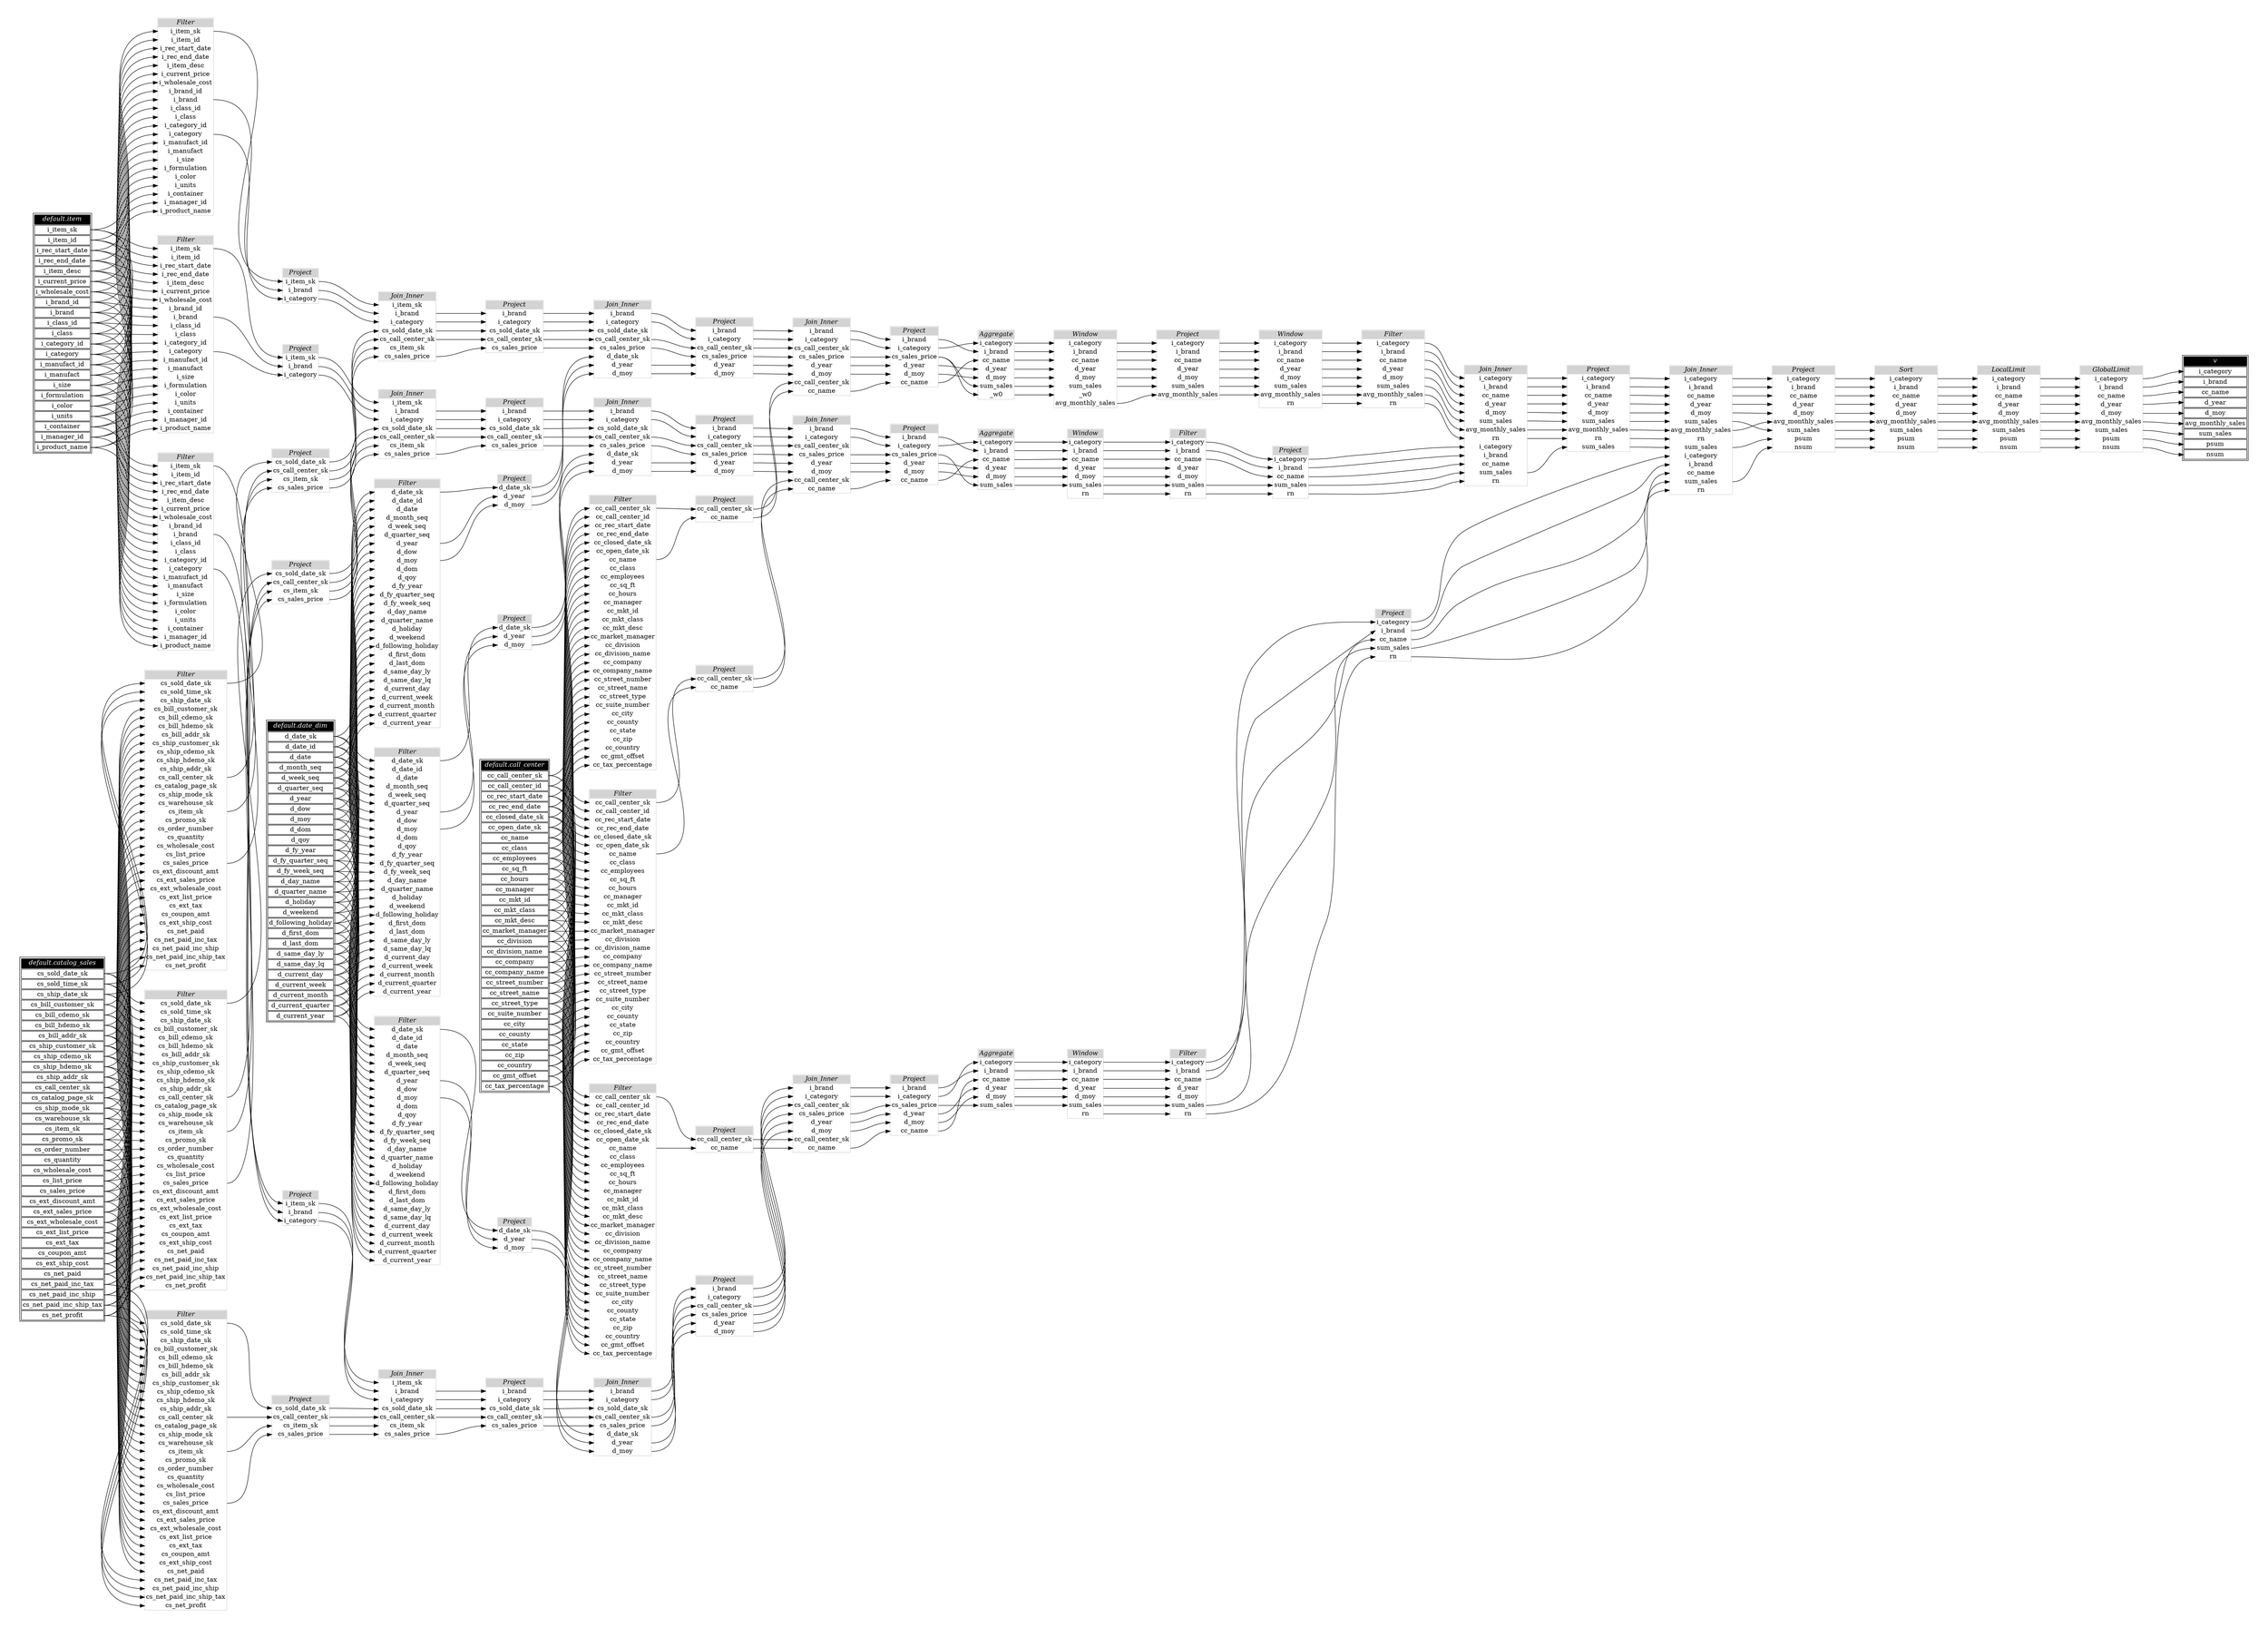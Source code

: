 // Automatically generated by TPCDSFlowTestSuite


digraph {
  graph [pad="0.5" nodesep="0.5" ranksep="1" fontname="Helvetica" rankdir=LR];
  node [shape=plaintext]

  
"Aggregate_b207212" [label=<
<table color="lightgray" border="1" cellborder="0" cellspacing="0">
  <tr><td bgcolor="lightgray" port="nodeName"><i>Aggregate</i></td></tr>
  <tr><td port="0">i_category</td></tr>
<tr><td port="1">i_brand</td></tr>
<tr><td port="2">cc_name</td></tr>
<tr><td port="3">d_year</td></tr>
<tr><td port="4">d_moy</td></tr>
<tr><td port="5">sum_sales</td></tr>
</table>>];
     

"Aggregate_beb58ef" [label=<
<table color="lightgray" border="1" cellborder="0" cellspacing="0">
  <tr><td bgcolor="lightgray" port="nodeName"><i>Aggregate</i></td></tr>
  <tr><td port="0">i_category</td></tr>
<tr><td port="1">i_brand</td></tr>
<tr><td port="2">cc_name</td></tr>
<tr><td port="3">d_year</td></tr>
<tr><td port="4">d_moy</td></tr>
<tr><td port="5">sum_sales</td></tr>
<tr><td port="6">_w0</td></tr>
</table>>];
     

"Aggregate_e80a8b9" [label=<
<table color="lightgray" border="1" cellborder="0" cellspacing="0">
  <tr><td bgcolor="lightgray" port="nodeName"><i>Aggregate</i></td></tr>
  <tr><td port="0">i_category</td></tr>
<tr><td port="1">i_brand</td></tr>
<tr><td port="2">cc_name</td></tr>
<tr><td port="3">d_year</td></tr>
<tr><td port="4">d_moy</td></tr>
<tr><td port="5">sum_sales</td></tr>
</table>>];
     

"Filter_0465b57" [label=<
<table color="lightgray" border="1" cellborder="0" cellspacing="0">
  <tr><td bgcolor="lightgray" port="nodeName"><i>Filter</i></td></tr>
  <tr><td port="0">cc_call_center_sk</td></tr>
<tr><td port="1">cc_call_center_id</td></tr>
<tr><td port="2">cc_rec_start_date</td></tr>
<tr><td port="3">cc_rec_end_date</td></tr>
<tr><td port="4">cc_closed_date_sk</td></tr>
<tr><td port="5">cc_open_date_sk</td></tr>
<tr><td port="6">cc_name</td></tr>
<tr><td port="7">cc_class</td></tr>
<tr><td port="8">cc_employees</td></tr>
<tr><td port="9">cc_sq_ft</td></tr>
<tr><td port="10">cc_hours</td></tr>
<tr><td port="11">cc_manager</td></tr>
<tr><td port="12">cc_mkt_id</td></tr>
<tr><td port="13">cc_mkt_class</td></tr>
<tr><td port="14">cc_mkt_desc</td></tr>
<tr><td port="15">cc_market_manager</td></tr>
<tr><td port="16">cc_division</td></tr>
<tr><td port="17">cc_division_name</td></tr>
<tr><td port="18">cc_company</td></tr>
<tr><td port="19">cc_company_name</td></tr>
<tr><td port="20">cc_street_number</td></tr>
<tr><td port="21">cc_street_name</td></tr>
<tr><td port="22">cc_street_type</td></tr>
<tr><td port="23">cc_suite_number</td></tr>
<tr><td port="24">cc_city</td></tr>
<tr><td port="25">cc_county</td></tr>
<tr><td port="26">cc_state</td></tr>
<tr><td port="27">cc_zip</td></tr>
<tr><td port="28">cc_country</td></tr>
<tr><td port="29">cc_gmt_offset</td></tr>
<tr><td port="30">cc_tax_percentage</td></tr>
</table>>];
     

"Filter_17985b9" [label=<
<table color="lightgray" border="1" cellborder="0" cellspacing="0">
  <tr><td bgcolor="lightgray" port="nodeName"><i>Filter</i></td></tr>
  <tr><td port="0">i_item_sk</td></tr>
<tr><td port="1">i_item_id</td></tr>
<tr><td port="2">i_rec_start_date</td></tr>
<tr><td port="3">i_rec_end_date</td></tr>
<tr><td port="4">i_item_desc</td></tr>
<tr><td port="5">i_current_price</td></tr>
<tr><td port="6">i_wholesale_cost</td></tr>
<tr><td port="7">i_brand_id</td></tr>
<tr><td port="8">i_brand</td></tr>
<tr><td port="9">i_class_id</td></tr>
<tr><td port="10">i_class</td></tr>
<tr><td port="11">i_category_id</td></tr>
<tr><td port="12">i_category</td></tr>
<tr><td port="13">i_manufact_id</td></tr>
<tr><td port="14">i_manufact</td></tr>
<tr><td port="15">i_size</td></tr>
<tr><td port="16">i_formulation</td></tr>
<tr><td port="17">i_color</td></tr>
<tr><td port="18">i_units</td></tr>
<tr><td port="19">i_container</td></tr>
<tr><td port="20">i_manager_id</td></tr>
<tr><td port="21">i_product_name</td></tr>
</table>>];
     

"Filter_2e73721" [label=<
<table color="lightgray" border="1" cellborder="0" cellspacing="0">
  <tr><td bgcolor="lightgray" port="nodeName"><i>Filter</i></td></tr>
  <tr><td port="0">i_item_sk</td></tr>
<tr><td port="1">i_item_id</td></tr>
<tr><td port="2">i_rec_start_date</td></tr>
<tr><td port="3">i_rec_end_date</td></tr>
<tr><td port="4">i_item_desc</td></tr>
<tr><td port="5">i_current_price</td></tr>
<tr><td port="6">i_wholesale_cost</td></tr>
<tr><td port="7">i_brand_id</td></tr>
<tr><td port="8">i_brand</td></tr>
<tr><td port="9">i_class_id</td></tr>
<tr><td port="10">i_class</td></tr>
<tr><td port="11">i_category_id</td></tr>
<tr><td port="12">i_category</td></tr>
<tr><td port="13">i_manufact_id</td></tr>
<tr><td port="14">i_manufact</td></tr>
<tr><td port="15">i_size</td></tr>
<tr><td port="16">i_formulation</td></tr>
<tr><td port="17">i_color</td></tr>
<tr><td port="18">i_units</td></tr>
<tr><td port="19">i_container</td></tr>
<tr><td port="20">i_manager_id</td></tr>
<tr><td port="21">i_product_name</td></tr>
</table>>];
     

"Filter_32c16a5" [label=<
<table color="lightgray" border="1" cellborder="0" cellspacing="0">
  <tr><td bgcolor="lightgray" port="nodeName"><i>Filter</i></td></tr>
  <tr><td port="0">cc_call_center_sk</td></tr>
<tr><td port="1">cc_call_center_id</td></tr>
<tr><td port="2">cc_rec_start_date</td></tr>
<tr><td port="3">cc_rec_end_date</td></tr>
<tr><td port="4">cc_closed_date_sk</td></tr>
<tr><td port="5">cc_open_date_sk</td></tr>
<tr><td port="6">cc_name</td></tr>
<tr><td port="7">cc_class</td></tr>
<tr><td port="8">cc_employees</td></tr>
<tr><td port="9">cc_sq_ft</td></tr>
<tr><td port="10">cc_hours</td></tr>
<tr><td port="11">cc_manager</td></tr>
<tr><td port="12">cc_mkt_id</td></tr>
<tr><td port="13">cc_mkt_class</td></tr>
<tr><td port="14">cc_mkt_desc</td></tr>
<tr><td port="15">cc_market_manager</td></tr>
<tr><td port="16">cc_division</td></tr>
<tr><td port="17">cc_division_name</td></tr>
<tr><td port="18">cc_company</td></tr>
<tr><td port="19">cc_company_name</td></tr>
<tr><td port="20">cc_street_number</td></tr>
<tr><td port="21">cc_street_name</td></tr>
<tr><td port="22">cc_street_type</td></tr>
<tr><td port="23">cc_suite_number</td></tr>
<tr><td port="24">cc_city</td></tr>
<tr><td port="25">cc_county</td></tr>
<tr><td port="26">cc_state</td></tr>
<tr><td port="27">cc_zip</td></tr>
<tr><td port="28">cc_country</td></tr>
<tr><td port="29">cc_gmt_offset</td></tr>
<tr><td port="30">cc_tax_percentage</td></tr>
</table>>];
     

"Filter_46667e5" [label=<
<table color="lightgray" border="1" cellborder="0" cellspacing="0">
  <tr><td bgcolor="lightgray" port="nodeName"><i>Filter</i></td></tr>
  <tr><td port="0">i_category</td></tr>
<tr><td port="1">i_brand</td></tr>
<tr><td port="2">cc_name</td></tr>
<tr><td port="3">d_year</td></tr>
<tr><td port="4">d_moy</td></tr>
<tr><td port="5">sum_sales</td></tr>
<tr><td port="6">rn</td></tr>
</table>>];
     

"Filter_4ff9957" [label=<
<table color="lightgray" border="1" cellborder="0" cellspacing="0">
  <tr><td bgcolor="lightgray" port="nodeName"><i>Filter</i></td></tr>
  <tr><td port="0">i_item_sk</td></tr>
<tr><td port="1">i_item_id</td></tr>
<tr><td port="2">i_rec_start_date</td></tr>
<tr><td port="3">i_rec_end_date</td></tr>
<tr><td port="4">i_item_desc</td></tr>
<tr><td port="5">i_current_price</td></tr>
<tr><td port="6">i_wholesale_cost</td></tr>
<tr><td port="7">i_brand_id</td></tr>
<tr><td port="8">i_brand</td></tr>
<tr><td port="9">i_class_id</td></tr>
<tr><td port="10">i_class</td></tr>
<tr><td port="11">i_category_id</td></tr>
<tr><td port="12">i_category</td></tr>
<tr><td port="13">i_manufact_id</td></tr>
<tr><td port="14">i_manufact</td></tr>
<tr><td port="15">i_size</td></tr>
<tr><td port="16">i_formulation</td></tr>
<tr><td port="17">i_color</td></tr>
<tr><td port="18">i_units</td></tr>
<tr><td port="19">i_container</td></tr>
<tr><td port="20">i_manager_id</td></tr>
<tr><td port="21">i_product_name</td></tr>
</table>>];
     

"Filter_50de6b6" [label=<
<table color="lightgray" border="1" cellborder="0" cellspacing="0">
  <tr><td bgcolor="lightgray" port="nodeName"><i>Filter</i></td></tr>
  <tr><td port="0">cs_sold_date_sk</td></tr>
<tr><td port="1">cs_sold_time_sk</td></tr>
<tr><td port="2">cs_ship_date_sk</td></tr>
<tr><td port="3">cs_bill_customer_sk</td></tr>
<tr><td port="4">cs_bill_cdemo_sk</td></tr>
<tr><td port="5">cs_bill_hdemo_sk</td></tr>
<tr><td port="6">cs_bill_addr_sk</td></tr>
<tr><td port="7">cs_ship_customer_sk</td></tr>
<tr><td port="8">cs_ship_cdemo_sk</td></tr>
<tr><td port="9">cs_ship_hdemo_sk</td></tr>
<tr><td port="10">cs_ship_addr_sk</td></tr>
<tr><td port="11">cs_call_center_sk</td></tr>
<tr><td port="12">cs_catalog_page_sk</td></tr>
<tr><td port="13">cs_ship_mode_sk</td></tr>
<tr><td port="14">cs_warehouse_sk</td></tr>
<tr><td port="15">cs_item_sk</td></tr>
<tr><td port="16">cs_promo_sk</td></tr>
<tr><td port="17">cs_order_number</td></tr>
<tr><td port="18">cs_quantity</td></tr>
<tr><td port="19">cs_wholesale_cost</td></tr>
<tr><td port="20">cs_list_price</td></tr>
<tr><td port="21">cs_sales_price</td></tr>
<tr><td port="22">cs_ext_discount_amt</td></tr>
<tr><td port="23">cs_ext_sales_price</td></tr>
<tr><td port="24">cs_ext_wholesale_cost</td></tr>
<tr><td port="25">cs_ext_list_price</td></tr>
<tr><td port="26">cs_ext_tax</td></tr>
<tr><td port="27">cs_coupon_amt</td></tr>
<tr><td port="28">cs_ext_ship_cost</td></tr>
<tr><td port="29">cs_net_paid</td></tr>
<tr><td port="30">cs_net_paid_inc_tax</td></tr>
<tr><td port="31">cs_net_paid_inc_ship</td></tr>
<tr><td port="32">cs_net_paid_inc_ship_tax</td></tr>
<tr><td port="33">cs_net_profit</td></tr>
</table>>];
     

"Filter_5c87175" [label=<
<table color="lightgray" border="1" cellborder="0" cellspacing="0">
  <tr><td bgcolor="lightgray" port="nodeName"><i>Filter</i></td></tr>
  <tr><td port="0">cc_call_center_sk</td></tr>
<tr><td port="1">cc_call_center_id</td></tr>
<tr><td port="2">cc_rec_start_date</td></tr>
<tr><td port="3">cc_rec_end_date</td></tr>
<tr><td port="4">cc_closed_date_sk</td></tr>
<tr><td port="5">cc_open_date_sk</td></tr>
<tr><td port="6">cc_name</td></tr>
<tr><td port="7">cc_class</td></tr>
<tr><td port="8">cc_employees</td></tr>
<tr><td port="9">cc_sq_ft</td></tr>
<tr><td port="10">cc_hours</td></tr>
<tr><td port="11">cc_manager</td></tr>
<tr><td port="12">cc_mkt_id</td></tr>
<tr><td port="13">cc_mkt_class</td></tr>
<tr><td port="14">cc_mkt_desc</td></tr>
<tr><td port="15">cc_market_manager</td></tr>
<tr><td port="16">cc_division</td></tr>
<tr><td port="17">cc_division_name</td></tr>
<tr><td port="18">cc_company</td></tr>
<tr><td port="19">cc_company_name</td></tr>
<tr><td port="20">cc_street_number</td></tr>
<tr><td port="21">cc_street_name</td></tr>
<tr><td port="22">cc_street_type</td></tr>
<tr><td port="23">cc_suite_number</td></tr>
<tr><td port="24">cc_city</td></tr>
<tr><td port="25">cc_county</td></tr>
<tr><td port="26">cc_state</td></tr>
<tr><td port="27">cc_zip</td></tr>
<tr><td port="28">cc_country</td></tr>
<tr><td port="29">cc_gmt_offset</td></tr>
<tr><td port="30">cc_tax_percentage</td></tr>
</table>>];
     

"Filter_65d5891" [label=<
<table color="lightgray" border="1" cellborder="0" cellspacing="0">
  <tr><td bgcolor="lightgray" port="nodeName"><i>Filter</i></td></tr>
  <tr><td port="0">i_category</td></tr>
<tr><td port="1">i_brand</td></tr>
<tr><td port="2">cc_name</td></tr>
<tr><td port="3">d_year</td></tr>
<tr><td port="4">d_moy</td></tr>
<tr><td port="5">sum_sales</td></tr>
<tr><td port="6">rn</td></tr>
</table>>];
     

"Filter_b596894" [label=<
<table color="lightgray" border="1" cellborder="0" cellspacing="0">
  <tr><td bgcolor="lightgray" port="nodeName"><i>Filter</i></td></tr>
  <tr><td port="0">cs_sold_date_sk</td></tr>
<tr><td port="1">cs_sold_time_sk</td></tr>
<tr><td port="2">cs_ship_date_sk</td></tr>
<tr><td port="3">cs_bill_customer_sk</td></tr>
<tr><td port="4">cs_bill_cdemo_sk</td></tr>
<tr><td port="5">cs_bill_hdemo_sk</td></tr>
<tr><td port="6">cs_bill_addr_sk</td></tr>
<tr><td port="7">cs_ship_customer_sk</td></tr>
<tr><td port="8">cs_ship_cdemo_sk</td></tr>
<tr><td port="9">cs_ship_hdemo_sk</td></tr>
<tr><td port="10">cs_ship_addr_sk</td></tr>
<tr><td port="11">cs_call_center_sk</td></tr>
<tr><td port="12">cs_catalog_page_sk</td></tr>
<tr><td port="13">cs_ship_mode_sk</td></tr>
<tr><td port="14">cs_warehouse_sk</td></tr>
<tr><td port="15">cs_item_sk</td></tr>
<tr><td port="16">cs_promo_sk</td></tr>
<tr><td port="17">cs_order_number</td></tr>
<tr><td port="18">cs_quantity</td></tr>
<tr><td port="19">cs_wholesale_cost</td></tr>
<tr><td port="20">cs_list_price</td></tr>
<tr><td port="21">cs_sales_price</td></tr>
<tr><td port="22">cs_ext_discount_amt</td></tr>
<tr><td port="23">cs_ext_sales_price</td></tr>
<tr><td port="24">cs_ext_wholesale_cost</td></tr>
<tr><td port="25">cs_ext_list_price</td></tr>
<tr><td port="26">cs_ext_tax</td></tr>
<tr><td port="27">cs_coupon_amt</td></tr>
<tr><td port="28">cs_ext_ship_cost</td></tr>
<tr><td port="29">cs_net_paid</td></tr>
<tr><td port="30">cs_net_paid_inc_tax</td></tr>
<tr><td port="31">cs_net_paid_inc_ship</td></tr>
<tr><td port="32">cs_net_paid_inc_ship_tax</td></tr>
<tr><td port="33">cs_net_profit</td></tr>
</table>>];
     

"Filter_b8c2dbd" [label=<
<table color="lightgray" border="1" cellborder="0" cellspacing="0">
  <tr><td bgcolor="lightgray" port="nodeName"><i>Filter</i></td></tr>
  <tr><td port="0">cs_sold_date_sk</td></tr>
<tr><td port="1">cs_sold_time_sk</td></tr>
<tr><td port="2">cs_ship_date_sk</td></tr>
<tr><td port="3">cs_bill_customer_sk</td></tr>
<tr><td port="4">cs_bill_cdemo_sk</td></tr>
<tr><td port="5">cs_bill_hdemo_sk</td></tr>
<tr><td port="6">cs_bill_addr_sk</td></tr>
<tr><td port="7">cs_ship_customer_sk</td></tr>
<tr><td port="8">cs_ship_cdemo_sk</td></tr>
<tr><td port="9">cs_ship_hdemo_sk</td></tr>
<tr><td port="10">cs_ship_addr_sk</td></tr>
<tr><td port="11">cs_call_center_sk</td></tr>
<tr><td port="12">cs_catalog_page_sk</td></tr>
<tr><td port="13">cs_ship_mode_sk</td></tr>
<tr><td port="14">cs_warehouse_sk</td></tr>
<tr><td port="15">cs_item_sk</td></tr>
<tr><td port="16">cs_promo_sk</td></tr>
<tr><td port="17">cs_order_number</td></tr>
<tr><td port="18">cs_quantity</td></tr>
<tr><td port="19">cs_wholesale_cost</td></tr>
<tr><td port="20">cs_list_price</td></tr>
<tr><td port="21">cs_sales_price</td></tr>
<tr><td port="22">cs_ext_discount_amt</td></tr>
<tr><td port="23">cs_ext_sales_price</td></tr>
<tr><td port="24">cs_ext_wholesale_cost</td></tr>
<tr><td port="25">cs_ext_list_price</td></tr>
<tr><td port="26">cs_ext_tax</td></tr>
<tr><td port="27">cs_coupon_amt</td></tr>
<tr><td port="28">cs_ext_ship_cost</td></tr>
<tr><td port="29">cs_net_paid</td></tr>
<tr><td port="30">cs_net_paid_inc_tax</td></tr>
<tr><td port="31">cs_net_paid_inc_ship</td></tr>
<tr><td port="32">cs_net_paid_inc_ship_tax</td></tr>
<tr><td port="33">cs_net_profit</td></tr>
</table>>];
     

"Filter_c2063e0" [label=<
<table color="lightgray" border="1" cellborder="0" cellspacing="0">
  <tr><td bgcolor="lightgray" port="nodeName"><i>Filter</i></td></tr>
  <tr><td port="0">d_date_sk</td></tr>
<tr><td port="1">d_date_id</td></tr>
<tr><td port="2">d_date</td></tr>
<tr><td port="3">d_month_seq</td></tr>
<tr><td port="4">d_week_seq</td></tr>
<tr><td port="5">d_quarter_seq</td></tr>
<tr><td port="6">d_year</td></tr>
<tr><td port="7">d_dow</td></tr>
<tr><td port="8">d_moy</td></tr>
<tr><td port="9">d_dom</td></tr>
<tr><td port="10">d_qoy</td></tr>
<tr><td port="11">d_fy_year</td></tr>
<tr><td port="12">d_fy_quarter_seq</td></tr>
<tr><td port="13">d_fy_week_seq</td></tr>
<tr><td port="14">d_day_name</td></tr>
<tr><td port="15">d_quarter_name</td></tr>
<tr><td port="16">d_holiday</td></tr>
<tr><td port="17">d_weekend</td></tr>
<tr><td port="18">d_following_holiday</td></tr>
<tr><td port="19">d_first_dom</td></tr>
<tr><td port="20">d_last_dom</td></tr>
<tr><td port="21">d_same_day_ly</td></tr>
<tr><td port="22">d_same_day_lq</td></tr>
<tr><td port="23">d_current_day</td></tr>
<tr><td port="24">d_current_week</td></tr>
<tr><td port="25">d_current_month</td></tr>
<tr><td port="26">d_current_quarter</td></tr>
<tr><td port="27">d_current_year</td></tr>
</table>>];
     

"Filter_caaf74c" [label=<
<table color="lightgray" border="1" cellborder="0" cellspacing="0">
  <tr><td bgcolor="lightgray" port="nodeName"><i>Filter</i></td></tr>
  <tr><td port="0">d_date_sk</td></tr>
<tr><td port="1">d_date_id</td></tr>
<tr><td port="2">d_date</td></tr>
<tr><td port="3">d_month_seq</td></tr>
<tr><td port="4">d_week_seq</td></tr>
<tr><td port="5">d_quarter_seq</td></tr>
<tr><td port="6">d_year</td></tr>
<tr><td port="7">d_dow</td></tr>
<tr><td port="8">d_moy</td></tr>
<tr><td port="9">d_dom</td></tr>
<tr><td port="10">d_qoy</td></tr>
<tr><td port="11">d_fy_year</td></tr>
<tr><td port="12">d_fy_quarter_seq</td></tr>
<tr><td port="13">d_fy_week_seq</td></tr>
<tr><td port="14">d_day_name</td></tr>
<tr><td port="15">d_quarter_name</td></tr>
<tr><td port="16">d_holiday</td></tr>
<tr><td port="17">d_weekend</td></tr>
<tr><td port="18">d_following_holiday</td></tr>
<tr><td port="19">d_first_dom</td></tr>
<tr><td port="20">d_last_dom</td></tr>
<tr><td port="21">d_same_day_ly</td></tr>
<tr><td port="22">d_same_day_lq</td></tr>
<tr><td port="23">d_current_day</td></tr>
<tr><td port="24">d_current_week</td></tr>
<tr><td port="25">d_current_month</td></tr>
<tr><td port="26">d_current_quarter</td></tr>
<tr><td port="27">d_current_year</td></tr>
</table>>];
     

"Filter_f486048" [label=<
<table color="lightgray" border="1" cellborder="0" cellspacing="0">
  <tr><td bgcolor="lightgray" port="nodeName"><i>Filter</i></td></tr>
  <tr><td port="0">i_category</td></tr>
<tr><td port="1">i_brand</td></tr>
<tr><td port="2">cc_name</td></tr>
<tr><td port="3">d_year</td></tr>
<tr><td port="4">d_moy</td></tr>
<tr><td port="5">sum_sales</td></tr>
<tr><td port="6">avg_monthly_sales</td></tr>
<tr><td port="7">rn</td></tr>
</table>>];
     

"Filter_faccf1b" [label=<
<table color="lightgray" border="1" cellborder="0" cellspacing="0">
  <tr><td bgcolor="lightgray" port="nodeName"><i>Filter</i></td></tr>
  <tr><td port="0">d_date_sk</td></tr>
<tr><td port="1">d_date_id</td></tr>
<tr><td port="2">d_date</td></tr>
<tr><td port="3">d_month_seq</td></tr>
<tr><td port="4">d_week_seq</td></tr>
<tr><td port="5">d_quarter_seq</td></tr>
<tr><td port="6">d_year</td></tr>
<tr><td port="7">d_dow</td></tr>
<tr><td port="8">d_moy</td></tr>
<tr><td port="9">d_dom</td></tr>
<tr><td port="10">d_qoy</td></tr>
<tr><td port="11">d_fy_year</td></tr>
<tr><td port="12">d_fy_quarter_seq</td></tr>
<tr><td port="13">d_fy_week_seq</td></tr>
<tr><td port="14">d_day_name</td></tr>
<tr><td port="15">d_quarter_name</td></tr>
<tr><td port="16">d_holiday</td></tr>
<tr><td port="17">d_weekend</td></tr>
<tr><td port="18">d_following_holiday</td></tr>
<tr><td port="19">d_first_dom</td></tr>
<tr><td port="20">d_last_dom</td></tr>
<tr><td port="21">d_same_day_ly</td></tr>
<tr><td port="22">d_same_day_lq</td></tr>
<tr><td port="23">d_current_day</td></tr>
<tr><td port="24">d_current_week</td></tr>
<tr><td port="25">d_current_month</td></tr>
<tr><td port="26">d_current_quarter</td></tr>
<tr><td port="27">d_current_year</td></tr>
</table>>];
     

"GlobalLimit_3bfa025" [label=<
<table color="lightgray" border="1" cellborder="0" cellspacing="0">
  <tr><td bgcolor="lightgray" port="nodeName"><i>GlobalLimit</i></td></tr>
  <tr><td port="0">i_category</td></tr>
<tr><td port="1">i_brand</td></tr>
<tr><td port="2">cc_name</td></tr>
<tr><td port="3">d_year</td></tr>
<tr><td port="4">d_moy</td></tr>
<tr><td port="5">avg_monthly_sales</td></tr>
<tr><td port="6">sum_sales</td></tr>
<tr><td port="7">psum</td></tr>
<tr><td port="8">nsum</td></tr>
</table>>];
     

"Join_Inner_073b714" [label=<
<table color="lightgray" border="1" cellborder="0" cellspacing="0">
  <tr><td bgcolor="lightgray" port="nodeName"><i>Join_Inner</i></td></tr>
  <tr><td port="0">i_item_sk</td></tr>
<tr><td port="1">i_brand</td></tr>
<tr><td port="2">i_category</td></tr>
<tr><td port="3">cs_sold_date_sk</td></tr>
<tr><td port="4">cs_call_center_sk</td></tr>
<tr><td port="5">cs_item_sk</td></tr>
<tr><td port="6">cs_sales_price</td></tr>
</table>>];
     

"Join_Inner_083d887" [label=<
<table color="lightgray" border="1" cellborder="0" cellspacing="0">
  <tr><td bgcolor="lightgray" port="nodeName"><i>Join_Inner</i></td></tr>
  <tr><td port="0">i_category</td></tr>
<tr><td port="1">i_brand</td></tr>
<tr><td port="2">cc_name</td></tr>
<tr><td port="3">d_year</td></tr>
<tr><td port="4">d_moy</td></tr>
<tr><td port="5">sum_sales</td></tr>
<tr><td port="6">avg_monthly_sales</td></tr>
<tr><td port="7">rn</td></tr>
<tr><td port="8">i_category</td></tr>
<tr><td port="9">i_brand</td></tr>
<tr><td port="10">cc_name</td></tr>
<tr><td port="11">sum_sales</td></tr>
<tr><td port="12">rn</td></tr>
</table>>];
     

"Join_Inner_196c60b" [label=<
<table color="lightgray" border="1" cellborder="0" cellspacing="0">
  <tr><td bgcolor="lightgray" port="nodeName"><i>Join_Inner</i></td></tr>
  <tr><td port="0">i_item_sk</td></tr>
<tr><td port="1">i_brand</td></tr>
<tr><td port="2">i_category</td></tr>
<tr><td port="3">cs_sold_date_sk</td></tr>
<tr><td port="4">cs_call_center_sk</td></tr>
<tr><td port="5">cs_item_sk</td></tr>
<tr><td port="6">cs_sales_price</td></tr>
</table>>];
     

"Join_Inner_42e83b9" [label=<
<table color="lightgray" border="1" cellborder="0" cellspacing="0">
  <tr><td bgcolor="lightgray" port="nodeName"><i>Join_Inner</i></td></tr>
  <tr><td port="0">i_category</td></tr>
<tr><td port="1">i_brand</td></tr>
<tr><td port="2">cc_name</td></tr>
<tr><td port="3">d_year</td></tr>
<tr><td port="4">d_moy</td></tr>
<tr><td port="5">sum_sales</td></tr>
<tr><td port="6">avg_monthly_sales</td></tr>
<tr><td port="7">rn</td></tr>
<tr><td port="8">sum_sales</td></tr>
<tr><td port="9">i_category</td></tr>
<tr><td port="10">i_brand</td></tr>
<tr><td port="11">cc_name</td></tr>
<tr><td port="12">sum_sales</td></tr>
<tr><td port="13">rn</td></tr>
</table>>];
     

"Join_Inner_4761c2e" [label=<
<table color="lightgray" border="1" cellborder="0" cellspacing="0">
  <tr><td bgcolor="lightgray" port="nodeName"><i>Join_Inner</i></td></tr>
  <tr><td port="0">i_brand</td></tr>
<tr><td port="1">i_category</td></tr>
<tr><td port="2">cs_sold_date_sk</td></tr>
<tr><td port="3">cs_call_center_sk</td></tr>
<tr><td port="4">cs_sales_price</td></tr>
<tr><td port="5">d_date_sk</td></tr>
<tr><td port="6">d_year</td></tr>
<tr><td port="7">d_moy</td></tr>
</table>>];
     

"Join_Inner_639d0c8" [label=<
<table color="lightgray" border="1" cellborder="0" cellspacing="0">
  <tr><td bgcolor="lightgray" port="nodeName"><i>Join_Inner</i></td></tr>
  <tr><td port="0">i_brand</td></tr>
<tr><td port="1">i_category</td></tr>
<tr><td port="2">cs_call_center_sk</td></tr>
<tr><td port="3">cs_sales_price</td></tr>
<tr><td port="4">d_year</td></tr>
<tr><td port="5">d_moy</td></tr>
<tr><td port="6">cc_call_center_sk</td></tr>
<tr><td port="7">cc_name</td></tr>
</table>>];
     

"Join_Inner_aeea2be" [label=<
<table color="lightgray" border="1" cellborder="0" cellspacing="0">
  <tr><td bgcolor="lightgray" port="nodeName"><i>Join_Inner</i></td></tr>
  <tr><td port="0">i_brand</td></tr>
<tr><td port="1">i_category</td></tr>
<tr><td port="2">cs_call_center_sk</td></tr>
<tr><td port="3">cs_sales_price</td></tr>
<tr><td port="4">d_year</td></tr>
<tr><td port="5">d_moy</td></tr>
<tr><td port="6">cc_call_center_sk</td></tr>
<tr><td port="7">cc_name</td></tr>
</table>>];
     

"Join_Inner_b00208c" [label=<
<table color="lightgray" border="1" cellborder="0" cellspacing="0">
  <tr><td bgcolor="lightgray" port="nodeName"><i>Join_Inner</i></td></tr>
  <tr><td port="0">i_brand</td></tr>
<tr><td port="1">i_category</td></tr>
<tr><td port="2">cs_sold_date_sk</td></tr>
<tr><td port="3">cs_call_center_sk</td></tr>
<tr><td port="4">cs_sales_price</td></tr>
<tr><td port="5">d_date_sk</td></tr>
<tr><td port="6">d_year</td></tr>
<tr><td port="7">d_moy</td></tr>
</table>>];
     

"Join_Inner_c073578" [label=<
<table color="lightgray" border="1" cellborder="0" cellspacing="0">
  <tr><td bgcolor="lightgray" port="nodeName"><i>Join_Inner</i></td></tr>
  <tr><td port="0">i_item_sk</td></tr>
<tr><td port="1">i_brand</td></tr>
<tr><td port="2">i_category</td></tr>
<tr><td port="3">cs_sold_date_sk</td></tr>
<tr><td port="4">cs_call_center_sk</td></tr>
<tr><td port="5">cs_item_sk</td></tr>
<tr><td port="6">cs_sales_price</td></tr>
</table>>];
     

"Join_Inner_d44259c" [label=<
<table color="lightgray" border="1" cellborder="0" cellspacing="0">
  <tr><td bgcolor="lightgray" port="nodeName"><i>Join_Inner</i></td></tr>
  <tr><td port="0">i_brand</td></tr>
<tr><td port="1">i_category</td></tr>
<tr><td port="2">cs_call_center_sk</td></tr>
<tr><td port="3">cs_sales_price</td></tr>
<tr><td port="4">d_year</td></tr>
<tr><td port="5">d_moy</td></tr>
<tr><td port="6">cc_call_center_sk</td></tr>
<tr><td port="7">cc_name</td></tr>
</table>>];
     

"Join_Inner_e4d4043" [label=<
<table color="lightgray" border="1" cellborder="0" cellspacing="0">
  <tr><td bgcolor="lightgray" port="nodeName"><i>Join_Inner</i></td></tr>
  <tr><td port="0">i_brand</td></tr>
<tr><td port="1">i_category</td></tr>
<tr><td port="2">cs_sold_date_sk</td></tr>
<tr><td port="3">cs_call_center_sk</td></tr>
<tr><td port="4">cs_sales_price</td></tr>
<tr><td port="5">d_date_sk</td></tr>
<tr><td port="6">d_year</td></tr>
<tr><td port="7">d_moy</td></tr>
</table>>];
     

"LocalLimit_7119b0b" [label=<
<table color="lightgray" border="1" cellborder="0" cellspacing="0">
  <tr><td bgcolor="lightgray" port="nodeName"><i>LocalLimit</i></td></tr>
  <tr><td port="0">i_category</td></tr>
<tr><td port="1">i_brand</td></tr>
<tr><td port="2">cc_name</td></tr>
<tr><td port="3">d_year</td></tr>
<tr><td port="4">d_moy</td></tr>
<tr><td port="5">avg_monthly_sales</td></tr>
<tr><td port="6">sum_sales</td></tr>
<tr><td port="7">psum</td></tr>
<tr><td port="8">nsum</td></tr>
</table>>];
     

"Project_00105e2" [label=<
<table color="lightgray" border="1" cellborder="0" cellspacing="0">
  <tr><td bgcolor="lightgray" port="nodeName"><i>Project</i></td></tr>
  <tr><td port="0">cs_sold_date_sk</td></tr>
<tr><td port="1">cs_call_center_sk</td></tr>
<tr><td port="2">cs_item_sk</td></tr>
<tr><td port="3">cs_sales_price</td></tr>
</table>>];
     

"Project_05f45b6" [label=<
<table color="lightgray" border="1" cellborder="0" cellspacing="0">
  <tr><td bgcolor="lightgray" port="nodeName"><i>Project</i></td></tr>
  <tr><td port="0">i_brand</td></tr>
<tr><td port="1">i_category</td></tr>
<tr><td port="2">cs_call_center_sk</td></tr>
<tr><td port="3">cs_sales_price</td></tr>
<tr><td port="4">d_year</td></tr>
<tr><td port="5">d_moy</td></tr>
</table>>];
     

"Project_0b36ce2" [label=<
<table color="lightgray" border="1" cellborder="0" cellspacing="0">
  <tr><td bgcolor="lightgray" port="nodeName"><i>Project</i></td></tr>
  <tr><td port="0">i_brand</td></tr>
<tr><td port="1">i_category</td></tr>
<tr><td port="2">cs_sales_price</td></tr>
<tr><td port="3">d_year</td></tr>
<tr><td port="4">d_moy</td></tr>
<tr><td port="5">cc_name</td></tr>
</table>>];
     

"Project_1e75be2" [label=<
<table color="lightgray" border="1" cellborder="0" cellspacing="0">
  <tr><td bgcolor="lightgray" port="nodeName"><i>Project</i></td></tr>
  <tr><td port="0">cs_sold_date_sk</td></tr>
<tr><td port="1">cs_call_center_sk</td></tr>
<tr><td port="2">cs_item_sk</td></tr>
<tr><td port="3">cs_sales_price</td></tr>
</table>>];
     

"Project_2700253" [label=<
<table color="lightgray" border="1" cellborder="0" cellspacing="0">
  <tr><td bgcolor="lightgray" port="nodeName"><i>Project</i></td></tr>
  <tr><td port="0">i_brand</td></tr>
<tr><td port="1">i_category</td></tr>
<tr><td port="2">cs_call_center_sk</td></tr>
<tr><td port="3">cs_sales_price</td></tr>
<tr><td port="4">d_year</td></tr>
<tr><td port="5">d_moy</td></tr>
</table>>];
     

"Project_3469350" [label=<
<table color="lightgray" border="1" cellborder="0" cellspacing="0">
  <tr><td bgcolor="lightgray" port="nodeName"><i>Project</i></td></tr>
  <tr><td port="0">i_category</td></tr>
<tr><td port="1">i_brand</td></tr>
<tr><td port="2">cc_name</td></tr>
<tr><td port="3">d_year</td></tr>
<tr><td port="4">d_moy</td></tr>
<tr><td port="5">sum_sales</td></tr>
<tr><td port="6">avg_monthly_sales</td></tr>
</table>>];
     

"Project_369981c" [label=<
<table color="lightgray" border="1" cellborder="0" cellspacing="0">
  <tr><td bgcolor="lightgray" port="nodeName"><i>Project</i></td></tr>
  <tr><td port="0">i_brand</td></tr>
<tr><td port="1">i_category</td></tr>
<tr><td port="2">cs_sold_date_sk</td></tr>
<tr><td port="3">cs_call_center_sk</td></tr>
<tr><td port="4">cs_sales_price</td></tr>
</table>>];
     

"Project_5a4ec4e" [label=<
<table color="lightgray" border="1" cellborder="0" cellspacing="0">
  <tr><td bgcolor="lightgray" port="nodeName"><i>Project</i></td></tr>
  <tr><td port="0">d_date_sk</td></tr>
<tr><td port="1">d_year</td></tr>
<tr><td port="2">d_moy</td></tr>
</table>>];
     

"Project_662cdc4" [label=<
<table color="lightgray" border="1" cellborder="0" cellspacing="0">
  <tr><td bgcolor="lightgray" port="nodeName"><i>Project</i></td></tr>
  <tr><td port="0">i_item_sk</td></tr>
<tr><td port="1">i_brand</td></tr>
<tr><td port="2">i_category</td></tr>
</table>>];
     

"Project_67f1c29" [label=<
<table color="lightgray" border="1" cellborder="0" cellspacing="0">
  <tr><td bgcolor="lightgray" port="nodeName"><i>Project</i></td></tr>
  <tr><td port="0">cc_call_center_sk</td></tr>
<tr><td port="1">cc_name</td></tr>
</table>>];
     

"Project_6863590" [label=<
<table color="lightgray" border="1" cellborder="0" cellspacing="0">
  <tr><td bgcolor="lightgray" port="nodeName"><i>Project</i></td></tr>
  <tr><td port="0">i_item_sk</td></tr>
<tr><td port="1">i_brand</td></tr>
<tr><td port="2">i_category</td></tr>
</table>>];
     

"Project_72571e9" [label=<
<table color="lightgray" border="1" cellborder="0" cellspacing="0">
  <tr><td bgcolor="lightgray" port="nodeName"><i>Project</i></td></tr>
  <tr><td port="0">d_date_sk</td></tr>
<tr><td port="1">d_year</td></tr>
<tr><td port="2">d_moy</td></tr>
</table>>];
     

"Project_815a9db" [label=<
<table color="lightgray" border="1" cellborder="0" cellspacing="0">
  <tr><td bgcolor="lightgray" port="nodeName"><i>Project</i></td></tr>
  <tr><td port="0">cc_call_center_sk</td></tr>
<tr><td port="1">cc_name</td></tr>
</table>>];
     

"Project_829b56b" [label=<
<table color="lightgray" border="1" cellborder="0" cellspacing="0">
  <tr><td bgcolor="lightgray" port="nodeName"><i>Project</i></td></tr>
  <tr><td port="0">i_category</td></tr>
<tr><td port="1">i_brand</td></tr>
<tr><td port="2">cc_name</td></tr>
<tr><td port="3">sum_sales</td></tr>
<tr><td port="4">rn</td></tr>
</table>>];
     

"Project_8dfc99b" [label=<
<table color="lightgray" border="1" cellborder="0" cellspacing="0">
  <tr><td bgcolor="lightgray" port="nodeName"><i>Project</i></td></tr>
  <tr><td port="0">cc_call_center_sk</td></tr>
<tr><td port="1">cc_name</td></tr>
</table>>];
     

"Project_958353f" [label=<
<table color="lightgray" border="1" cellborder="0" cellspacing="0">
  <tr><td bgcolor="lightgray" port="nodeName"><i>Project</i></td></tr>
  <tr><td port="0">i_brand</td></tr>
<tr><td port="1">i_category</td></tr>
<tr><td port="2">cs_sold_date_sk</td></tr>
<tr><td port="3">cs_call_center_sk</td></tr>
<tr><td port="4">cs_sales_price</td></tr>
</table>>];
     

"Project_96ff243" [label=<
<table color="lightgray" border="1" cellborder="0" cellspacing="0">
  <tr><td bgcolor="lightgray" port="nodeName"><i>Project</i></td></tr>
  <tr><td port="0">i_brand</td></tr>
<tr><td port="1">i_category</td></tr>
<tr><td port="2">cs_sold_date_sk</td></tr>
<tr><td port="3">cs_call_center_sk</td></tr>
<tr><td port="4">cs_sales_price</td></tr>
</table>>];
     

"Project_9cc26d7" [label=<
<table color="lightgray" border="1" cellborder="0" cellspacing="0">
  <tr><td bgcolor="lightgray" port="nodeName"><i>Project</i></td></tr>
  <tr><td port="0">i_brand</td></tr>
<tr><td port="1">i_category</td></tr>
<tr><td port="2">cs_call_center_sk</td></tr>
<tr><td port="3">cs_sales_price</td></tr>
<tr><td port="4">d_year</td></tr>
<tr><td port="5">d_moy</td></tr>
</table>>];
     

"Project_b2a1d9d" [label=<
<table color="lightgray" border="1" cellborder="0" cellspacing="0">
  <tr><td bgcolor="lightgray" port="nodeName"><i>Project</i></td></tr>
  <tr><td port="0">i_category</td></tr>
<tr><td port="1">i_brand</td></tr>
<tr><td port="2">cc_name</td></tr>
<tr><td port="3">d_year</td></tr>
<tr><td port="4">d_moy</td></tr>
<tr><td port="5">sum_sales</td></tr>
<tr><td port="6">avg_monthly_sales</td></tr>
<tr><td port="7">rn</td></tr>
<tr><td port="8">sum_sales</td></tr>
</table>>];
     

"Project_c726c49" [label=<
<table color="lightgray" border="1" cellborder="0" cellspacing="0">
  <tr><td bgcolor="lightgray" port="nodeName"><i>Project</i></td></tr>
  <tr><td port="0">i_category</td></tr>
<tr><td port="1">i_brand</td></tr>
<tr><td port="2">cc_name</td></tr>
<tr><td port="3">sum_sales</td></tr>
<tr><td port="4">rn</td></tr>
</table>>];
     

"Project_cade763" [label=<
<table color="lightgray" border="1" cellborder="0" cellspacing="0">
  <tr><td bgcolor="lightgray" port="nodeName"><i>Project</i></td></tr>
  <tr><td port="0">i_category</td></tr>
<tr><td port="1">i_brand</td></tr>
<tr><td port="2">cc_name</td></tr>
<tr><td port="3">d_year</td></tr>
<tr><td port="4">d_moy</td></tr>
<tr><td port="5">avg_monthly_sales</td></tr>
<tr><td port="6">sum_sales</td></tr>
<tr><td port="7">psum</td></tr>
<tr><td port="8">nsum</td></tr>
</table>>];
     

"Project_cd54738" [label=<
<table color="lightgray" border="1" cellborder="0" cellspacing="0">
  <tr><td bgcolor="lightgray" port="nodeName"><i>Project</i></td></tr>
  <tr><td port="0">i_brand</td></tr>
<tr><td port="1">i_category</td></tr>
<tr><td port="2">cs_sales_price</td></tr>
<tr><td port="3">d_year</td></tr>
<tr><td port="4">d_moy</td></tr>
<tr><td port="5">cc_name</td></tr>
</table>>];
     

"Project_d310327" [label=<
<table color="lightgray" border="1" cellborder="0" cellspacing="0">
  <tr><td bgcolor="lightgray" port="nodeName"><i>Project</i></td></tr>
  <tr><td port="0">d_date_sk</td></tr>
<tr><td port="1">d_year</td></tr>
<tr><td port="2">d_moy</td></tr>
</table>>];
     

"Project_d425e16" [label=<
<table color="lightgray" border="1" cellborder="0" cellspacing="0">
  <tr><td bgcolor="lightgray" port="nodeName"><i>Project</i></td></tr>
  <tr><td port="0">i_brand</td></tr>
<tr><td port="1">i_category</td></tr>
<tr><td port="2">cs_sales_price</td></tr>
<tr><td port="3">d_year</td></tr>
<tr><td port="4">d_moy</td></tr>
<tr><td port="5">cc_name</td></tr>
</table>>];
     

"Project_df5f407" [label=<
<table color="lightgray" border="1" cellborder="0" cellspacing="0">
  <tr><td bgcolor="lightgray" port="nodeName"><i>Project</i></td></tr>
  <tr><td port="0">i_item_sk</td></tr>
<tr><td port="1">i_brand</td></tr>
<tr><td port="2">i_category</td></tr>
</table>>];
     

"Project_eb78ca6" [label=<
<table color="lightgray" border="1" cellborder="0" cellspacing="0">
  <tr><td bgcolor="lightgray" port="nodeName"><i>Project</i></td></tr>
  <tr><td port="0">cs_sold_date_sk</td></tr>
<tr><td port="1">cs_call_center_sk</td></tr>
<tr><td port="2">cs_item_sk</td></tr>
<tr><td port="3">cs_sales_price</td></tr>
</table>>];
     

"Sort_f9fc8a6" [label=<
<table color="lightgray" border="1" cellborder="0" cellspacing="0">
  <tr><td bgcolor="lightgray" port="nodeName"><i>Sort</i></td></tr>
  <tr><td port="0">i_category</td></tr>
<tr><td port="1">i_brand</td></tr>
<tr><td port="2">cc_name</td></tr>
<tr><td port="3">d_year</td></tr>
<tr><td port="4">d_moy</td></tr>
<tr><td port="5">avg_monthly_sales</td></tr>
<tr><td port="6">sum_sales</td></tr>
<tr><td port="7">psum</td></tr>
<tr><td port="8">nsum</td></tr>
</table>>];
     

"Window_2b4a377" [label=<
<table color="lightgray" border="1" cellborder="0" cellspacing="0">
  <tr><td bgcolor="lightgray" port="nodeName"><i>Window</i></td></tr>
  <tr><td port="0">i_category</td></tr>
<tr><td port="1">i_brand</td></tr>
<tr><td port="2">cc_name</td></tr>
<tr><td port="3">d_year</td></tr>
<tr><td port="4">d_moy</td></tr>
<tr><td port="5">sum_sales</td></tr>
<tr><td port="6">rn</td></tr>
</table>>];
     

"Window_be0f6a2" [label=<
<table color="lightgray" border="1" cellborder="0" cellspacing="0">
  <tr><td bgcolor="lightgray" port="nodeName"><i>Window</i></td></tr>
  <tr><td port="0">i_category</td></tr>
<tr><td port="1">i_brand</td></tr>
<tr><td port="2">cc_name</td></tr>
<tr><td port="3">d_year</td></tr>
<tr><td port="4">d_moy</td></tr>
<tr><td port="5">sum_sales</td></tr>
<tr><td port="6">_w0</td></tr>
<tr><td port="7">avg_monthly_sales</td></tr>
</table>>];
     

"Window_cbd6496" [label=<
<table color="lightgray" border="1" cellborder="0" cellspacing="0">
  <tr><td bgcolor="lightgray" port="nodeName"><i>Window</i></td></tr>
  <tr><td port="0">i_category</td></tr>
<tr><td port="1">i_brand</td></tr>
<tr><td port="2">cc_name</td></tr>
<tr><td port="3">d_year</td></tr>
<tr><td port="4">d_moy</td></tr>
<tr><td port="5">sum_sales</td></tr>
<tr><td port="6">rn</td></tr>
</table>>];
     

"Window_e605389" [label=<
<table color="lightgray" border="1" cellborder="0" cellspacing="0">
  <tr><td bgcolor="lightgray" port="nodeName"><i>Window</i></td></tr>
  <tr><td port="0">i_category</td></tr>
<tr><td port="1">i_brand</td></tr>
<tr><td port="2">cc_name</td></tr>
<tr><td port="3">d_year</td></tr>
<tr><td port="4">d_moy</td></tr>
<tr><td port="5">sum_sales</td></tr>
<tr><td port="6">avg_monthly_sales</td></tr>
<tr><td port="7">rn</td></tr>
</table>>];
     

"default.call_center" [color="black" label=<
<table>
  <tr><td bgcolor="black" port="nodeName"><i><font color="white">default.call_center</font></i></td></tr>
  <tr><td port="0">cc_call_center_sk</td></tr>
<tr><td port="1">cc_call_center_id</td></tr>
<tr><td port="2">cc_rec_start_date</td></tr>
<tr><td port="3">cc_rec_end_date</td></tr>
<tr><td port="4">cc_closed_date_sk</td></tr>
<tr><td port="5">cc_open_date_sk</td></tr>
<tr><td port="6">cc_name</td></tr>
<tr><td port="7">cc_class</td></tr>
<tr><td port="8">cc_employees</td></tr>
<tr><td port="9">cc_sq_ft</td></tr>
<tr><td port="10">cc_hours</td></tr>
<tr><td port="11">cc_manager</td></tr>
<tr><td port="12">cc_mkt_id</td></tr>
<tr><td port="13">cc_mkt_class</td></tr>
<tr><td port="14">cc_mkt_desc</td></tr>
<tr><td port="15">cc_market_manager</td></tr>
<tr><td port="16">cc_division</td></tr>
<tr><td port="17">cc_division_name</td></tr>
<tr><td port="18">cc_company</td></tr>
<tr><td port="19">cc_company_name</td></tr>
<tr><td port="20">cc_street_number</td></tr>
<tr><td port="21">cc_street_name</td></tr>
<tr><td port="22">cc_street_type</td></tr>
<tr><td port="23">cc_suite_number</td></tr>
<tr><td port="24">cc_city</td></tr>
<tr><td port="25">cc_county</td></tr>
<tr><td port="26">cc_state</td></tr>
<tr><td port="27">cc_zip</td></tr>
<tr><td port="28">cc_country</td></tr>
<tr><td port="29">cc_gmt_offset</td></tr>
<tr><td port="30">cc_tax_percentage</td></tr>
</table>>];
     

"default.catalog_sales" [color="black" label=<
<table>
  <tr><td bgcolor="black" port="nodeName"><i><font color="white">default.catalog_sales</font></i></td></tr>
  <tr><td port="0">cs_sold_date_sk</td></tr>
<tr><td port="1">cs_sold_time_sk</td></tr>
<tr><td port="2">cs_ship_date_sk</td></tr>
<tr><td port="3">cs_bill_customer_sk</td></tr>
<tr><td port="4">cs_bill_cdemo_sk</td></tr>
<tr><td port="5">cs_bill_hdemo_sk</td></tr>
<tr><td port="6">cs_bill_addr_sk</td></tr>
<tr><td port="7">cs_ship_customer_sk</td></tr>
<tr><td port="8">cs_ship_cdemo_sk</td></tr>
<tr><td port="9">cs_ship_hdemo_sk</td></tr>
<tr><td port="10">cs_ship_addr_sk</td></tr>
<tr><td port="11">cs_call_center_sk</td></tr>
<tr><td port="12">cs_catalog_page_sk</td></tr>
<tr><td port="13">cs_ship_mode_sk</td></tr>
<tr><td port="14">cs_warehouse_sk</td></tr>
<tr><td port="15">cs_item_sk</td></tr>
<tr><td port="16">cs_promo_sk</td></tr>
<tr><td port="17">cs_order_number</td></tr>
<tr><td port="18">cs_quantity</td></tr>
<tr><td port="19">cs_wholesale_cost</td></tr>
<tr><td port="20">cs_list_price</td></tr>
<tr><td port="21">cs_sales_price</td></tr>
<tr><td port="22">cs_ext_discount_amt</td></tr>
<tr><td port="23">cs_ext_sales_price</td></tr>
<tr><td port="24">cs_ext_wholesale_cost</td></tr>
<tr><td port="25">cs_ext_list_price</td></tr>
<tr><td port="26">cs_ext_tax</td></tr>
<tr><td port="27">cs_coupon_amt</td></tr>
<tr><td port="28">cs_ext_ship_cost</td></tr>
<tr><td port="29">cs_net_paid</td></tr>
<tr><td port="30">cs_net_paid_inc_tax</td></tr>
<tr><td port="31">cs_net_paid_inc_ship</td></tr>
<tr><td port="32">cs_net_paid_inc_ship_tax</td></tr>
<tr><td port="33">cs_net_profit</td></tr>
</table>>];
     

"default.date_dim" [color="black" label=<
<table>
  <tr><td bgcolor="black" port="nodeName"><i><font color="white">default.date_dim</font></i></td></tr>
  <tr><td port="0">d_date_sk</td></tr>
<tr><td port="1">d_date_id</td></tr>
<tr><td port="2">d_date</td></tr>
<tr><td port="3">d_month_seq</td></tr>
<tr><td port="4">d_week_seq</td></tr>
<tr><td port="5">d_quarter_seq</td></tr>
<tr><td port="6">d_year</td></tr>
<tr><td port="7">d_dow</td></tr>
<tr><td port="8">d_moy</td></tr>
<tr><td port="9">d_dom</td></tr>
<tr><td port="10">d_qoy</td></tr>
<tr><td port="11">d_fy_year</td></tr>
<tr><td port="12">d_fy_quarter_seq</td></tr>
<tr><td port="13">d_fy_week_seq</td></tr>
<tr><td port="14">d_day_name</td></tr>
<tr><td port="15">d_quarter_name</td></tr>
<tr><td port="16">d_holiday</td></tr>
<tr><td port="17">d_weekend</td></tr>
<tr><td port="18">d_following_holiday</td></tr>
<tr><td port="19">d_first_dom</td></tr>
<tr><td port="20">d_last_dom</td></tr>
<tr><td port="21">d_same_day_ly</td></tr>
<tr><td port="22">d_same_day_lq</td></tr>
<tr><td port="23">d_current_day</td></tr>
<tr><td port="24">d_current_week</td></tr>
<tr><td port="25">d_current_month</td></tr>
<tr><td port="26">d_current_quarter</td></tr>
<tr><td port="27">d_current_year</td></tr>
</table>>];
     

"default.item" [color="black" label=<
<table>
  <tr><td bgcolor="black" port="nodeName"><i><font color="white">default.item</font></i></td></tr>
  <tr><td port="0">i_item_sk</td></tr>
<tr><td port="1">i_item_id</td></tr>
<tr><td port="2">i_rec_start_date</td></tr>
<tr><td port="3">i_rec_end_date</td></tr>
<tr><td port="4">i_item_desc</td></tr>
<tr><td port="5">i_current_price</td></tr>
<tr><td port="6">i_wholesale_cost</td></tr>
<tr><td port="7">i_brand_id</td></tr>
<tr><td port="8">i_brand</td></tr>
<tr><td port="9">i_class_id</td></tr>
<tr><td port="10">i_class</td></tr>
<tr><td port="11">i_category_id</td></tr>
<tr><td port="12">i_category</td></tr>
<tr><td port="13">i_manufact_id</td></tr>
<tr><td port="14">i_manufact</td></tr>
<tr><td port="15">i_size</td></tr>
<tr><td port="16">i_formulation</td></tr>
<tr><td port="17">i_color</td></tr>
<tr><td port="18">i_units</td></tr>
<tr><td port="19">i_container</td></tr>
<tr><td port="20">i_manager_id</td></tr>
<tr><td port="21">i_product_name</td></tr>
</table>>];
     

"v" [color="black" label=<
<table>
  <tr><td bgcolor="black" port="nodeName"><i><font color="white">v</font></i></td></tr>
  <tr><td port="0">i_category</td></tr>
<tr><td port="1">i_brand</td></tr>
<tr><td port="2">cc_name</td></tr>
<tr><td port="3">d_year</td></tr>
<tr><td port="4">d_moy</td></tr>
<tr><td port="5">avg_monthly_sales</td></tr>
<tr><td port="6">sum_sales</td></tr>
<tr><td port="7">psum</td></tr>
<tr><td port="8">nsum</td></tr>
</table>>];
     
  "Aggregate_b207212":0 -> "Window_cbd6496":0;
"Aggregate_b207212":1 -> "Window_cbd6496":1;
"Aggregate_b207212":2 -> "Window_cbd6496":2;
"Aggregate_b207212":3 -> "Window_cbd6496":3;
"Aggregate_b207212":4 -> "Window_cbd6496":4;
"Aggregate_b207212":5 -> "Window_cbd6496":5;
"Aggregate_beb58ef":0 -> "Window_be0f6a2":0;
"Aggregate_beb58ef":1 -> "Window_be0f6a2":1;
"Aggregate_beb58ef":2 -> "Window_be0f6a2":2;
"Aggregate_beb58ef":3 -> "Window_be0f6a2":3;
"Aggregate_beb58ef":4 -> "Window_be0f6a2":4;
"Aggregate_beb58ef":5 -> "Window_be0f6a2":5;
"Aggregate_beb58ef":6 -> "Window_be0f6a2":6;
"Aggregate_e80a8b9":0 -> "Window_2b4a377":0;
"Aggregate_e80a8b9":1 -> "Window_2b4a377":1;
"Aggregate_e80a8b9":2 -> "Window_2b4a377":2;
"Aggregate_e80a8b9":3 -> "Window_2b4a377":3;
"Aggregate_e80a8b9":4 -> "Window_2b4a377":4;
"Aggregate_e80a8b9":5 -> "Window_2b4a377":5;
"Filter_0465b57":0 -> "Project_815a9db":0;
"Filter_0465b57":6 -> "Project_815a9db":1;
"Filter_17985b9":0 -> "Project_6863590":0;
"Filter_17985b9":12 -> "Project_6863590":2;
"Filter_17985b9":8 -> "Project_6863590":1;
"Filter_2e73721":0 -> "Project_df5f407":0;
"Filter_2e73721":12 -> "Project_df5f407":2;
"Filter_2e73721":8 -> "Project_df5f407":1;
"Filter_32c16a5":0 -> "Project_67f1c29":0;
"Filter_32c16a5":6 -> "Project_67f1c29":1;
"Filter_46667e5":0 -> "Project_c726c49":0;
"Filter_46667e5":1 -> "Project_c726c49":1;
"Filter_46667e5":2 -> "Project_c726c49":2;
"Filter_46667e5":5 -> "Project_c726c49":3;
"Filter_46667e5":6 -> "Project_c726c49":4;
"Filter_4ff9957":0 -> "Project_662cdc4":0;
"Filter_4ff9957":12 -> "Project_662cdc4":2;
"Filter_4ff9957":8 -> "Project_662cdc4":1;
"Filter_50de6b6":0 -> "Project_1e75be2":0;
"Filter_50de6b6":11 -> "Project_1e75be2":1;
"Filter_50de6b6":15 -> "Project_1e75be2":2;
"Filter_50de6b6":21 -> "Project_1e75be2":3;
"Filter_5c87175":0 -> "Project_8dfc99b":0;
"Filter_5c87175":6 -> "Project_8dfc99b":1;
"Filter_65d5891":0 -> "Project_829b56b":0;
"Filter_65d5891":1 -> "Project_829b56b":1;
"Filter_65d5891":2 -> "Project_829b56b":2;
"Filter_65d5891":5 -> "Project_829b56b":3;
"Filter_65d5891":6 -> "Project_829b56b":4;
"Filter_b596894":0 -> "Project_00105e2":0;
"Filter_b596894":11 -> "Project_00105e2":1;
"Filter_b596894":15 -> "Project_00105e2":2;
"Filter_b596894":21 -> "Project_00105e2":3;
"Filter_b8c2dbd":0 -> "Project_eb78ca6":0;
"Filter_b8c2dbd":11 -> "Project_eb78ca6":1;
"Filter_b8c2dbd":15 -> "Project_eb78ca6":2;
"Filter_b8c2dbd":21 -> "Project_eb78ca6":3;
"Filter_c2063e0":0 -> "Project_72571e9":0;
"Filter_c2063e0":6 -> "Project_72571e9":1;
"Filter_c2063e0":8 -> "Project_72571e9":2;
"Filter_caaf74c":0 -> "Project_d310327":0;
"Filter_caaf74c":6 -> "Project_d310327":1;
"Filter_caaf74c":8 -> "Project_d310327":2;
"Filter_f486048":0 -> "Join_Inner_083d887":0;
"Filter_f486048":1 -> "Join_Inner_083d887":1;
"Filter_f486048":2 -> "Join_Inner_083d887":2;
"Filter_f486048":3 -> "Join_Inner_083d887":3;
"Filter_f486048":4 -> "Join_Inner_083d887":4;
"Filter_f486048":5 -> "Join_Inner_083d887":5;
"Filter_f486048":6 -> "Join_Inner_083d887":6;
"Filter_f486048":7 -> "Join_Inner_083d887":7;
"Filter_faccf1b":0 -> "Project_5a4ec4e":0;
"Filter_faccf1b":6 -> "Project_5a4ec4e":1;
"Filter_faccf1b":8 -> "Project_5a4ec4e":2;
"GlobalLimit_3bfa025":0 -> "v":0;
"GlobalLimit_3bfa025":1 -> "v":1;
"GlobalLimit_3bfa025":2 -> "v":2;
"GlobalLimit_3bfa025":3 -> "v":3;
"GlobalLimit_3bfa025":4 -> "v":4;
"GlobalLimit_3bfa025":5 -> "v":5;
"GlobalLimit_3bfa025":6 -> "v":6;
"GlobalLimit_3bfa025":7 -> "v":7;
"GlobalLimit_3bfa025":8 -> "v":8;
"Join_Inner_073b714":1 -> "Project_96ff243":0;
"Join_Inner_073b714":2 -> "Project_96ff243":1;
"Join_Inner_073b714":3 -> "Project_96ff243":2;
"Join_Inner_073b714":4 -> "Project_96ff243":3;
"Join_Inner_073b714":6 -> "Project_96ff243":4;
"Join_Inner_083d887":0 -> "Project_b2a1d9d":0;
"Join_Inner_083d887":1 -> "Project_b2a1d9d":1;
"Join_Inner_083d887":11 -> "Project_b2a1d9d":8;
"Join_Inner_083d887":2 -> "Project_b2a1d9d":2;
"Join_Inner_083d887":3 -> "Project_b2a1d9d":3;
"Join_Inner_083d887":4 -> "Project_b2a1d9d":4;
"Join_Inner_083d887":5 -> "Project_b2a1d9d":5;
"Join_Inner_083d887":6 -> "Project_b2a1d9d":6;
"Join_Inner_083d887":7 -> "Project_b2a1d9d":7;
"Join_Inner_196c60b":1 -> "Project_369981c":0;
"Join_Inner_196c60b":2 -> "Project_369981c":1;
"Join_Inner_196c60b":3 -> "Project_369981c":2;
"Join_Inner_196c60b":4 -> "Project_369981c":3;
"Join_Inner_196c60b":6 -> "Project_369981c":4;
"Join_Inner_42e83b9":0 -> "Project_cade763":0;
"Join_Inner_42e83b9":1 -> "Project_cade763":1;
"Join_Inner_42e83b9":12 -> "Project_cade763":8;
"Join_Inner_42e83b9":2 -> "Project_cade763":2;
"Join_Inner_42e83b9":3 -> "Project_cade763":3;
"Join_Inner_42e83b9":4 -> "Project_cade763":4;
"Join_Inner_42e83b9":5 -> "Project_cade763":6;
"Join_Inner_42e83b9":6 -> "Project_cade763":5;
"Join_Inner_42e83b9":8 -> "Project_cade763":7;
"Join_Inner_4761c2e":0 -> "Project_9cc26d7":0;
"Join_Inner_4761c2e":1 -> "Project_9cc26d7":1;
"Join_Inner_4761c2e":3 -> "Project_9cc26d7":2;
"Join_Inner_4761c2e":4 -> "Project_9cc26d7":3;
"Join_Inner_4761c2e":6 -> "Project_9cc26d7":4;
"Join_Inner_4761c2e":7 -> "Project_9cc26d7":5;
"Join_Inner_639d0c8":0 -> "Project_d425e16":0;
"Join_Inner_639d0c8":1 -> "Project_d425e16":1;
"Join_Inner_639d0c8":3 -> "Project_d425e16":2;
"Join_Inner_639d0c8":4 -> "Project_d425e16":3;
"Join_Inner_639d0c8":5 -> "Project_d425e16":4;
"Join_Inner_639d0c8":7 -> "Project_d425e16":5;
"Join_Inner_aeea2be":0 -> "Project_0b36ce2":0;
"Join_Inner_aeea2be":1 -> "Project_0b36ce2":1;
"Join_Inner_aeea2be":3 -> "Project_0b36ce2":2;
"Join_Inner_aeea2be":4 -> "Project_0b36ce2":3;
"Join_Inner_aeea2be":5 -> "Project_0b36ce2":4;
"Join_Inner_aeea2be":7 -> "Project_0b36ce2":5;
"Join_Inner_b00208c":0 -> "Project_05f45b6":0;
"Join_Inner_b00208c":1 -> "Project_05f45b6":1;
"Join_Inner_b00208c":3 -> "Project_05f45b6":2;
"Join_Inner_b00208c":4 -> "Project_05f45b6":3;
"Join_Inner_b00208c":6 -> "Project_05f45b6":4;
"Join_Inner_b00208c":7 -> "Project_05f45b6":5;
"Join_Inner_c073578":1 -> "Project_958353f":0;
"Join_Inner_c073578":2 -> "Project_958353f":1;
"Join_Inner_c073578":3 -> "Project_958353f":2;
"Join_Inner_c073578":4 -> "Project_958353f":3;
"Join_Inner_c073578":6 -> "Project_958353f":4;
"Join_Inner_d44259c":0 -> "Project_cd54738":0;
"Join_Inner_d44259c":1 -> "Project_cd54738":1;
"Join_Inner_d44259c":3 -> "Project_cd54738":2;
"Join_Inner_d44259c":4 -> "Project_cd54738":3;
"Join_Inner_d44259c":5 -> "Project_cd54738":4;
"Join_Inner_d44259c":7 -> "Project_cd54738":5;
"Join_Inner_e4d4043":0 -> "Project_2700253":0;
"Join_Inner_e4d4043":1 -> "Project_2700253":1;
"Join_Inner_e4d4043":3 -> "Project_2700253":2;
"Join_Inner_e4d4043":4 -> "Project_2700253":3;
"Join_Inner_e4d4043":6 -> "Project_2700253":4;
"Join_Inner_e4d4043":7 -> "Project_2700253":5;
"LocalLimit_7119b0b":0 -> "GlobalLimit_3bfa025":0;
"LocalLimit_7119b0b":1 -> "GlobalLimit_3bfa025":1;
"LocalLimit_7119b0b":2 -> "GlobalLimit_3bfa025":2;
"LocalLimit_7119b0b":3 -> "GlobalLimit_3bfa025":3;
"LocalLimit_7119b0b":4 -> "GlobalLimit_3bfa025":4;
"LocalLimit_7119b0b":5 -> "GlobalLimit_3bfa025":5;
"LocalLimit_7119b0b":6 -> "GlobalLimit_3bfa025":6;
"LocalLimit_7119b0b":7 -> "GlobalLimit_3bfa025":7;
"LocalLimit_7119b0b":8 -> "GlobalLimit_3bfa025":8;
"Project_00105e2":0 -> "Join_Inner_073b714":3;
"Project_00105e2":1 -> "Join_Inner_073b714":4;
"Project_00105e2":2 -> "Join_Inner_073b714":5;
"Project_00105e2":3 -> "Join_Inner_073b714":6;
"Project_05f45b6":0 -> "Join_Inner_aeea2be":0;
"Project_05f45b6":1 -> "Join_Inner_aeea2be":1;
"Project_05f45b6":2 -> "Join_Inner_aeea2be":2;
"Project_05f45b6":3 -> "Join_Inner_aeea2be":3;
"Project_05f45b6":4 -> "Join_Inner_aeea2be":4;
"Project_05f45b6":5 -> "Join_Inner_aeea2be":5;
"Project_0b36ce2":0 -> "Aggregate_e80a8b9":1;
"Project_0b36ce2":1 -> "Aggregate_e80a8b9":0;
"Project_0b36ce2":2 -> "Aggregate_e80a8b9":5;
"Project_0b36ce2":3 -> "Aggregate_e80a8b9":3;
"Project_0b36ce2":4 -> "Aggregate_e80a8b9":4;
"Project_0b36ce2":5 -> "Aggregate_e80a8b9":2;
"Project_1e75be2":0 -> "Join_Inner_c073578":3;
"Project_1e75be2":1 -> "Join_Inner_c073578":4;
"Project_1e75be2":2 -> "Join_Inner_c073578":5;
"Project_1e75be2":3 -> "Join_Inner_c073578":6;
"Project_2700253":0 -> "Join_Inner_d44259c":0;
"Project_2700253":1 -> "Join_Inner_d44259c":1;
"Project_2700253":2 -> "Join_Inner_d44259c":2;
"Project_2700253":3 -> "Join_Inner_d44259c":3;
"Project_2700253":4 -> "Join_Inner_d44259c":4;
"Project_2700253":5 -> "Join_Inner_d44259c":5;
"Project_3469350":0 -> "Window_e605389":0;
"Project_3469350":1 -> "Window_e605389":1;
"Project_3469350":2 -> "Window_e605389":2;
"Project_3469350":3 -> "Window_e605389":3;
"Project_3469350":4 -> "Window_e605389":4;
"Project_3469350":5 -> "Window_e605389":5;
"Project_3469350":6 -> "Window_e605389":6;
"Project_369981c":0 -> "Join_Inner_e4d4043":0;
"Project_369981c":1 -> "Join_Inner_e4d4043":1;
"Project_369981c":2 -> "Join_Inner_e4d4043":2;
"Project_369981c":3 -> "Join_Inner_e4d4043":3;
"Project_369981c":4 -> "Join_Inner_e4d4043":4;
"Project_5a4ec4e":0 -> "Join_Inner_e4d4043":5;
"Project_5a4ec4e":1 -> "Join_Inner_e4d4043":6;
"Project_5a4ec4e":2 -> "Join_Inner_e4d4043":7;
"Project_662cdc4":0 -> "Join_Inner_073b714":0;
"Project_662cdc4":1 -> "Join_Inner_073b714":1;
"Project_662cdc4":2 -> "Join_Inner_073b714":2;
"Project_67f1c29":0 -> "Join_Inner_aeea2be":6;
"Project_67f1c29":1 -> "Join_Inner_aeea2be":7;
"Project_6863590":0 -> "Join_Inner_196c60b":0;
"Project_6863590":1 -> "Join_Inner_196c60b":1;
"Project_6863590":2 -> "Join_Inner_196c60b":2;
"Project_72571e9":0 -> "Join_Inner_4761c2e":5;
"Project_72571e9":1 -> "Join_Inner_4761c2e":6;
"Project_72571e9":2 -> "Join_Inner_4761c2e":7;
"Project_815a9db":0 -> "Join_Inner_639d0c8":6;
"Project_815a9db":1 -> "Join_Inner_639d0c8":7;
"Project_829b56b":0 -> "Join_Inner_083d887":8;
"Project_829b56b":1 -> "Join_Inner_083d887":9;
"Project_829b56b":2 -> "Join_Inner_083d887":10;
"Project_829b56b":3 -> "Join_Inner_083d887":11;
"Project_829b56b":4 -> "Join_Inner_083d887":12;
"Project_8dfc99b":0 -> "Join_Inner_d44259c":6;
"Project_8dfc99b":1 -> "Join_Inner_d44259c":7;
"Project_958353f":0 -> "Join_Inner_b00208c":0;
"Project_958353f":1 -> "Join_Inner_b00208c":1;
"Project_958353f":2 -> "Join_Inner_b00208c":2;
"Project_958353f":3 -> "Join_Inner_b00208c":3;
"Project_958353f":4 -> "Join_Inner_b00208c":4;
"Project_96ff243":0 -> "Join_Inner_4761c2e":0;
"Project_96ff243":1 -> "Join_Inner_4761c2e":1;
"Project_96ff243":2 -> "Join_Inner_4761c2e":2;
"Project_96ff243":3 -> "Join_Inner_4761c2e":3;
"Project_96ff243":4 -> "Join_Inner_4761c2e":4;
"Project_9cc26d7":0 -> "Join_Inner_639d0c8":0;
"Project_9cc26d7":1 -> "Join_Inner_639d0c8":1;
"Project_9cc26d7":2 -> "Join_Inner_639d0c8":2;
"Project_9cc26d7":3 -> "Join_Inner_639d0c8":3;
"Project_9cc26d7":4 -> "Join_Inner_639d0c8":4;
"Project_9cc26d7":5 -> "Join_Inner_639d0c8":5;
"Project_b2a1d9d":0 -> "Join_Inner_42e83b9":0;
"Project_b2a1d9d":1 -> "Join_Inner_42e83b9":1;
"Project_b2a1d9d":2 -> "Join_Inner_42e83b9":2;
"Project_b2a1d9d":3 -> "Join_Inner_42e83b9":3;
"Project_b2a1d9d":4 -> "Join_Inner_42e83b9":4;
"Project_b2a1d9d":5 -> "Join_Inner_42e83b9":5;
"Project_b2a1d9d":6 -> "Join_Inner_42e83b9":6;
"Project_b2a1d9d":7 -> "Join_Inner_42e83b9":7;
"Project_b2a1d9d":8 -> "Join_Inner_42e83b9":8;
"Project_c726c49":0 -> "Join_Inner_42e83b9":9;
"Project_c726c49":1 -> "Join_Inner_42e83b9":10;
"Project_c726c49":2 -> "Join_Inner_42e83b9":11;
"Project_c726c49":3 -> "Join_Inner_42e83b9":12;
"Project_c726c49":4 -> "Join_Inner_42e83b9":13;
"Project_cade763":0 -> "Sort_f9fc8a6":0;
"Project_cade763":1 -> "Sort_f9fc8a6":1;
"Project_cade763":2 -> "Sort_f9fc8a6":2;
"Project_cade763":3 -> "Sort_f9fc8a6":3;
"Project_cade763":4 -> "Sort_f9fc8a6":4;
"Project_cade763":5 -> "Sort_f9fc8a6":5;
"Project_cade763":6 -> "Sort_f9fc8a6":6;
"Project_cade763":7 -> "Sort_f9fc8a6":7;
"Project_cade763":8 -> "Sort_f9fc8a6":8;
"Project_cd54738":0 -> "Aggregate_b207212":1;
"Project_cd54738":1 -> "Aggregate_b207212":0;
"Project_cd54738":2 -> "Aggregate_b207212":5;
"Project_cd54738":3 -> "Aggregate_b207212":3;
"Project_cd54738":4 -> "Aggregate_b207212":4;
"Project_cd54738":5 -> "Aggregate_b207212":2;
"Project_d310327":0 -> "Join_Inner_b00208c":5;
"Project_d310327":1 -> "Join_Inner_b00208c":6;
"Project_d310327":2 -> "Join_Inner_b00208c":7;
"Project_d425e16":0 -> "Aggregate_beb58ef":1;
"Project_d425e16":1 -> "Aggregate_beb58ef":0;
"Project_d425e16":2 -> "Aggregate_beb58ef":5;
"Project_d425e16":2 -> "Aggregate_beb58ef":6;
"Project_d425e16":3 -> "Aggregate_beb58ef":3;
"Project_d425e16":4 -> "Aggregate_beb58ef":4;
"Project_d425e16":5 -> "Aggregate_beb58ef":2;
"Project_df5f407":0 -> "Join_Inner_c073578":0;
"Project_df5f407":1 -> "Join_Inner_c073578":1;
"Project_df5f407":2 -> "Join_Inner_c073578":2;
"Project_eb78ca6":0 -> "Join_Inner_196c60b":3;
"Project_eb78ca6":1 -> "Join_Inner_196c60b":4;
"Project_eb78ca6":2 -> "Join_Inner_196c60b":5;
"Project_eb78ca6":3 -> "Join_Inner_196c60b":6;
"Sort_f9fc8a6":0 -> "LocalLimit_7119b0b":0;
"Sort_f9fc8a6":1 -> "LocalLimit_7119b0b":1;
"Sort_f9fc8a6":2 -> "LocalLimit_7119b0b":2;
"Sort_f9fc8a6":3 -> "LocalLimit_7119b0b":3;
"Sort_f9fc8a6":4 -> "LocalLimit_7119b0b":4;
"Sort_f9fc8a6":5 -> "LocalLimit_7119b0b":5;
"Sort_f9fc8a6":6 -> "LocalLimit_7119b0b":6;
"Sort_f9fc8a6":7 -> "LocalLimit_7119b0b":7;
"Sort_f9fc8a6":8 -> "LocalLimit_7119b0b":8;
"Window_2b4a377":0 -> "Filter_65d5891":0;
"Window_2b4a377":1 -> "Filter_65d5891":1;
"Window_2b4a377":2 -> "Filter_65d5891":2;
"Window_2b4a377":3 -> "Filter_65d5891":3;
"Window_2b4a377":4 -> "Filter_65d5891":4;
"Window_2b4a377":5 -> "Filter_65d5891":5;
"Window_2b4a377":6 -> "Filter_65d5891":6;
"Window_be0f6a2":0 -> "Project_3469350":0;
"Window_be0f6a2":1 -> "Project_3469350":1;
"Window_be0f6a2":2 -> "Project_3469350":2;
"Window_be0f6a2":3 -> "Project_3469350":3;
"Window_be0f6a2":4 -> "Project_3469350":4;
"Window_be0f6a2":5 -> "Project_3469350":5;
"Window_be0f6a2":7 -> "Project_3469350":6;
"Window_cbd6496":0 -> "Filter_46667e5":0;
"Window_cbd6496":1 -> "Filter_46667e5":1;
"Window_cbd6496":2 -> "Filter_46667e5":2;
"Window_cbd6496":3 -> "Filter_46667e5":3;
"Window_cbd6496":4 -> "Filter_46667e5":4;
"Window_cbd6496":5 -> "Filter_46667e5":5;
"Window_cbd6496":6 -> "Filter_46667e5":6;
"Window_e605389":0 -> "Filter_f486048":0;
"Window_e605389":1 -> "Filter_f486048":1;
"Window_e605389":2 -> "Filter_f486048":2;
"Window_e605389":3 -> "Filter_f486048":3;
"Window_e605389":4 -> "Filter_f486048":4;
"Window_e605389":5 -> "Filter_f486048":5;
"Window_e605389":6 -> "Filter_f486048":6;
"Window_e605389":7 -> "Filter_f486048":7;
"default.call_center":0 -> "Filter_0465b57":0;
"default.call_center":0 -> "Filter_32c16a5":0;
"default.call_center":0 -> "Filter_5c87175":0;
"default.call_center":1 -> "Filter_0465b57":1;
"default.call_center":1 -> "Filter_32c16a5":1;
"default.call_center":1 -> "Filter_5c87175":1;
"default.call_center":10 -> "Filter_0465b57":10;
"default.call_center":10 -> "Filter_32c16a5":10;
"default.call_center":10 -> "Filter_5c87175":10;
"default.call_center":11 -> "Filter_0465b57":11;
"default.call_center":11 -> "Filter_32c16a5":11;
"default.call_center":11 -> "Filter_5c87175":11;
"default.call_center":12 -> "Filter_0465b57":12;
"default.call_center":12 -> "Filter_32c16a5":12;
"default.call_center":12 -> "Filter_5c87175":12;
"default.call_center":13 -> "Filter_0465b57":13;
"default.call_center":13 -> "Filter_32c16a5":13;
"default.call_center":13 -> "Filter_5c87175":13;
"default.call_center":14 -> "Filter_0465b57":14;
"default.call_center":14 -> "Filter_32c16a5":14;
"default.call_center":14 -> "Filter_5c87175":14;
"default.call_center":15 -> "Filter_0465b57":15;
"default.call_center":15 -> "Filter_32c16a5":15;
"default.call_center":15 -> "Filter_5c87175":15;
"default.call_center":16 -> "Filter_0465b57":16;
"default.call_center":16 -> "Filter_32c16a5":16;
"default.call_center":16 -> "Filter_5c87175":16;
"default.call_center":17 -> "Filter_0465b57":17;
"default.call_center":17 -> "Filter_32c16a5":17;
"default.call_center":17 -> "Filter_5c87175":17;
"default.call_center":18 -> "Filter_0465b57":18;
"default.call_center":18 -> "Filter_32c16a5":18;
"default.call_center":18 -> "Filter_5c87175":18;
"default.call_center":19 -> "Filter_0465b57":19;
"default.call_center":19 -> "Filter_32c16a5":19;
"default.call_center":19 -> "Filter_5c87175":19;
"default.call_center":2 -> "Filter_0465b57":2;
"default.call_center":2 -> "Filter_32c16a5":2;
"default.call_center":2 -> "Filter_5c87175":2;
"default.call_center":20 -> "Filter_0465b57":20;
"default.call_center":20 -> "Filter_32c16a5":20;
"default.call_center":20 -> "Filter_5c87175":20;
"default.call_center":21 -> "Filter_0465b57":21;
"default.call_center":21 -> "Filter_32c16a5":21;
"default.call_center":21 -> "Filter_5c87175":21;
"default.call_center":22 -> "Filter_0465b57":22;
"default.call_center":22 -> "Filter_32c16a5":22;
"default.call_center":22 -> "Filter_5c87175":22;
"default.call_center":23 -> "Filter_0465b57":23;
"default.call_center":23 -> "Filter_32c16a5":23;
"default.call_center":23 -> "Filter_5c87175":23;
"default.call_center":24 -> "Filter_0465b57":24;
"default.call_center":24 -> "Filter_32c16a5":24;
"default.call_center":24 -> "Filter_5c87175":24;
"default.call_center":25 -> "Filter_0465b57":25;
"default.call_center":25 -> "Filter_32c16a5":25;
"default.call_center":25 -> "Filter_5c87175":25;
"default.call_center":26 -> "Filter_0465b57":26;
"default.call_center":26 -> "Filter_32c16a5":26;
"default.call_center":26 -> "Filter_5c87175":26;
"default.call_center":27 -> "Filter_0465b57":27;
"default.call_center":27 -> "Filter_32c16a5":27;
"default.call_center":27 -> "Filter_5c87175":27;
"default.call_center":28 -> "Filter_0465b57":28;
"default.call_center":28 -> "Filter_32c16a5":28;
"default.call_center":28 -> "Filter_5c87175":28;
"default.call_center":29 -> "Filter_0465b57":29;
"default.call_center":29 -> "Filter_32c16a5":29;
"default.call_center":29 -> "Filter_5c87175":29;
"default.call_center":3 -> "Filter_0465b57":3;
"default.call_center":3 -> "Filter_32c16a5":3;
"default.call_center":3 -> "Filter_5c87175":3;
"default.call_center":30 -> "Filter_0465b57":30;
"default.call_center":30 -> "Filter_32c16a5":30;
"default.call_center":30 -> "Filter_5c87175":30;
"default.call_center":4 -> "Filter_0465b57":4;
"default.call_center":4 -> "Filter_32c16a5":4;
"default.call_center":4 -> "Filter_5c87175":4;
"default.call_center":5 -> "Filter_0465b57":5;
"default.call_center":5 -> "Filter_32c16a5":5;
"default.call_center":5 -> "Filter_5c87175":5;
"default.call_center":6 -> "Filter_0465b57":6;
"default.call_center":6 -> "Filter_32c16a5":6;
"default.call_center":6 -> "Filter_5c87175":6;
"default.call_center":7 -> "Filter_0465b57":7;
"default.call_center":7 -> "Filter_32c16a5":7;
"default.call_center":7 -> "Filter_5c87175":7;
"default.call_center":8 -> "Filter_0465b57":8;
"default.call_center":8 -> "Filter_32c16a5":8;
"default.call_center":8 -> "Filter_5c87175":8;
"default.call_center":9 -> "Filter_0465b57":9;
"default.call_center":9 -> "Filter_32c16a5":9;
"default.call_center":9 -> "Filter_5c87175":9;
"default.catalog_sales":0 -> "Filter_50de6b6":0;
"default.catalog_sales":0 -> "Filter_b596894":0;
"default.catalog_sales":0 -> "Filter_b8c2dbd":0;
"default.catalog_sales":1 -> "Filter_50de6b6":1;
"default.catalog_sales":1 -> "Filter_b596894":1;
"default.catalog_sales":1 -> "Filter_b8c2dbd":1;
"default.catalog_sales":10 -> "Filter_50de6b6":10;
"default.catalog_sales":10 -> "Filter_b596894":10;
"default.catalog_sales":10 -> "Filter_b8c2dbd":10;
"default.catalog_sales":11 -> "Filter_50de6b6":11;
"default.catalog_sales":11 -> "Filter_b596894":11;
"default.catalog_sales":11 -> "Filter_b8c2dbd":11;
"default.catalog_sales":12 -> "Filter_50de6b6":12;
"default.catalog_sales":12 -> "Filter_b596894":12;
"default.catalog_sales":12 -> "Filter_b8c2dbd":12;
"default.catalog_sales":13 -> "Filter_50de6b6":13;
"default.catalog_sales":13 -> "Filter_b596894":13;
"default.catalog_sales":13 -> "Filter_b8c2dbd":13;
"default.catalog_sales":14 -> "Filter_50de6b6":14;
"default.catalog_sales":14 -> "Filter_b596894":14;
"default.catalog_sales":14 -> "Filter_b8c2dbd":14;
"default.catalog_sales":15 -> "Filter_50de6b6":15;
"default.catalog_sales":15 -> "Filter_b596894":15;
"default.catalog_sales":15 -> "Filter_b8c2dbd":15;
"default.catalog_sales":16 -> "Filter_50de6b6":16;
"default.catalog_sales":16 -> "Filter_b596894":16;
"default.catalog_sales":16 -> "Filter_b8c2dbd":16;
"default.catalog_sales":17 -> "Filter_50de6b6":17;
"default.catalog_sales":17 -> "Filter_b596894":17;
"default.catalog_sales":17 -> "Filter_b8c2dbd":17;
"default.catalog_sales":18 -> "Filter_50de6b6":18;
"default.catalog_sales":18 -> "Filter_b596894":18;
"default.catalog_sales":18 -> "Filter_b8c2dbd":18;
"default.catalog_sales":19 -> "Filter_50de6b6":19;
"default.catalog_sales":19 -> "Filter_b596894":19;
"default.catalog_sales":19 -> "Filter_b8c2dbd":19;
"default.catalog_sales":2 -> "Filter_50de6b6":2;
"default.catalog_sales":2 -> "Filter_b596894":2;
"default.catalog_sales":2 -> "Filter_b8c2dbd":2;
"default.catalog_sales":20 -> "Filter_50de6b6":20;
"default.catalog_sales":20 -> "Filter_b596894":20;
"default.catalog_sales":20 -> "Filter_b8c2dbd":20;
"default.catalog_sales":21 -> "Filter_50de6b6":21;
"default.catalog_sales":21 -> "Filter_b596894":21;
"default.catalog_sales":21 -> "Filter_b8c2dbd":21;
"default.catalog_sales":22 -> "Filter_50de6b6":22;
"default.catalog_sales":22 -> "Filter_b596894":22;
"default.catalog_sales":22 -> "Filter_b8c2dbd":22;
"default.catalog_sales":23 -> "Filter_50de6b6":23;
"default.catalog_sales":23 -> "Filter_b596894":23;
"default.catalog_sales":23 -> "Filter_b8c2dbd":23;
"default.catalog_sales":24 -> "Filter_50de6b6":24;
"default.catalog_sales":24 -> "Filter_b596894":24;
"default.catalog_sales":24 -> "Filter_b8c2dbd":24;
"default.catalog_sales":25 -> "Filter_50de6b6":25;
"default.catalog_sales":25 -> "Filter_b596894":25;
"default.catalog_sales":25 -> "Filter_b8c2dbd":25;
"default.catalog_sales":26 -> "Filter_50de6b6":26;
"default.catalog_sales":26 -> "Filter_b596894":26;
"default.catalog_sales":26 -> "Filter_b8c2dbd":26;
"default.catalog_sales":27 -> "Filter_50de6b6":27;
"default.catalog_sales":27 -> "Filter_b596894":27;
"default.catalog_sales":27 -> "Filter_b8c2dbd":27;
"default.catalog_sales":28 -> "Filter_50de6b6":28;
"default.catalog_sales":28 -> "Filter_b596894":28;
"default.catalog_sales":28 -> "Filter_b8c2dbd":28;
"default.catalog_sales":29 -> "Filter_50de6b6":29;
"default.catalog_sales":29 -> "Filter_b596894":29;
"default.catalog_sales":29 -> "Filter_b8c2dbd":29;
"default.catalog_sales":3 -> "Filter_50de6b6":3;
"default.catalog_sales":3 -> "Filter_b596894":3;
"default.catalog_sales":3 -> "Filter_b8c2dbd":3;
"default.catalog_sales":30 -> "Filter_50de6b6":30;
"default.catalog_sales":30 -> "Filter_b596894":30;
"default.catalog_sales":30 -> "Filter_b8c2dbd":30;
"default.catalog_sales":31 -> "Filter_50de6b6":31;
"default.catalog_sales":31 -> "Filter_b596894":31;
"default.catalog_sales":31 -> "Filter_b8c2dbd":31;
"default.catalog_sales":32 -> "Filter_50de6b6":32;
"default.catalog_sales":32 -> "Filter_b596894":32;
"default.catalog_sales":32 -> "Filter_b8c2dbd":32;
"default.catalog_sales":33 -> "Filter_50de6b6":33;
"default.catalog_sales":33 -> "Filter_b596894":33;
"default.catalog_sales":33 -> "Filter_b8c2dbd":33;
"default.catalog_sales":4 -> "Filter_50de6b6":4;
"default.catalog_sales":4 -> "Filter_b596894":4;
"default.catalog_sales":4 -> "Filter_b8c2dbd":4;
"default.catalog_sales":5 -> "Filter_50de6b6":5;
"default.catalog_sales":5 -> "Filter_b596894":5;
"default.catalog_sales":5 -> "Filter_b8c2dbd":5;
"default.catalog_sales":6 -> "Filter_50de6b6":6;
"default.catalog_sales":6 -> "Filter_b596894":6;
"default.catalog_sales":6 -> "Filter_b8c2dbd":6;
"default.catalog_sales":7 -> "Filter_50de6b6":7;
"default.catalog_sales":7 -> "Filter_b596894":7;
"default.catalog_sales":7 -> "Filter_b8c2dbd":7;
"default.catalog_sales":8 -> "Filter_50de6b6":8;
"default.catalog_sales":8 -> "Filter_b596894":8;
"default.catalog_sales":8 -> "Filter_b8c2dbd":8;
"default.catalog_sales":9 -> "Filter_50de6b6":9;
"default.catalog_sales":9 -> "Filter_b596894":9;
"default.catalog_sales":9 -> "Filter_b8c2dbd":9;
"default.date_dim":0 -> "Filter_c2063e0":0;
"default.date_dim":0 -> "Filter_caaf74c":0;
"default.date_dim":0 -> "Filter_faccf1b":0;
"default.date_dim":1 -> "Filter_c2063e0":1;
"default.date_dim":1 -> "Filter_caaf74c":1;
"default.date_dim":1 -> "Filter_faccf1b":1;
"default.date_dim":10 -> "Filter_c2063e0":10;
"default.date_dim":10 -> "Filter_caaf74c":10;
"default.date_dim":10 -> "Filter_faccf1b":10;
"default.date_dim":11 -> "Filter_c2063e0":11;
"default.date_dim":11 -> "Filter_caaf74c":11;
"default.date_dim":11 -> "Filter_faccf1b":11;
"default.date_dim":12 -> "Filter_c2063e0":12;
"default.date_dim":12 -> "Filter_caaf74c":12;
"default.date_dim":12 -> "Filter_faccf1b":12;
"default.date_dim":13 -> "Filter_c2063e0":13;
"default.date_dim":13 -> "Filter_caaf74c":13;
"default.date_dim":13 -> "Filter_faccf1b":13;
"default.date_dim":14 -> "Filter_c2063e0":14;
"default.date_dim":14 -> "Filter_caaf74c":14;
"default.date_dim":14 -> "Filter_faccf1b":14;
"default.date_dim":15 -> "Filter_c2063e0":15;
"default.date_dim":15 -> "Filter_caaf74c":15;
"default.date_dim":15 -> "Filter_faccf1b":15;
"default.date_dim":16 -> "Filter_c2063e0":16;
"default.date_dim":16 -> "Filter_caaf74c":16;
"default.date_dim":16 -> "Filter_faccf1b":16;
"default.date_dim":17 -> "Filter_c2063e0":17;
"default.date_dim":17 -> "Filter_caaf74c":17;
"default.date_dim":17 -> "Filter_faccf1b":17;
"default.date_dim":18 -> "Filter_c2063e0":18;
"default.date_dim":18 -> "Filter_caaf74c":18;
"default.date_dim":18 -> "Filter_faccf1b":18;
"default.date_dim":19 -> "Filter_c2063e0":19;
"default.date_dim":19 -> "Filter_caaf74c":19;
"default.date_dim":19 -> "Filter_faccf1b":19;
"default.date_dim":2 -> "Filter_c2063e0":2;
"default.date_dim":2 -> "Filter_caaf74c":2;
"default.date_dim":2 -> "Filter_faccf1b":2;
"default.date_dim":20 -> "Filter_c2063e0":20;
"default.date_dim":20 -> "Filter_caaf74c":20;
"default.date_dim":20 -> "Filter_faccf1b":20;
"default.date_dim":21 -> "Filter_c2063e0":21;
"default.date_dim":21 -> "Filter_caaf74c":21;
"default.date_dim":21 -> "Filter_faccf1b":21;
"default.date_dim":22 -> "Filter_c2063e0":22;
"default.date_dim":22 -> "Filter_caaf74c":22;
"default.date_dim":22 -> "Filter_faccf1b":22;
"default.date_dim":23 -> "Filter_c2063e0":23;
"default.date_dim":23 -> "Filter_caaf74c":23;
"default.date_dim":23 -> "Filter_faccf1b":23;
"default.date_dim":24 -> "Filter_c2063e0":24;
"default.date_dim":24 -> "Filter_caaf74c":24;
"default.date_dim":24 -> "Filter_faccf1b":24;
"default.date_dim":25 -> "Filter_c2063e0":25;
"default.date_dim":25 -> "Filter_caaf74c":25;
"default.date_dim":25 -> "Filter_faccf1b":25;
"default.date_dim":26 -> "Filter_c2063e0":26;
"default.date_dim":26 -> "Filter_caaf74c":26;
"default.date_dim":26 -> "Filter_faccf1b":26;
"default.date_dim":27 -> "Filter_c2063e0":27;
"default.date_dim":27 -> "Filter_caaf74c":27;
"default.date_dim":27 -> "Filter_faccf1b":27;
"default.date_dim":3 -> "Filter_c2063e0":3;
"default.date_dim":3 -> "Filter_caaf74c":3;
"default.date_dim":3 -> "Filter_faccf1b":3;
"default.date_dim":4 -> "Filter_c2063e0":4;
"default.date_dim":4 -> "Filter_caaf74c":4;
"default.date_dim":4 -> "Filter_faccf1b":4;
"default.date_dim":5 -> "Filter_c2063e0":5;
"default.date_dim":5 -> "Filter_caaf74c":5;
"default.date_dim":5 -> "Filter_faccf1b":5;
"default.date_dim":6 -> "Filter_c2063e0":6;
"default.date_dim":6 -> "Filter_caaf74c":6;
"default.date_dim":6 -> "Filter_faccf1b":6;
"default.date_dim":7 -> "Filter_c2063e0":7;
"default.date_dim":7 -> "Filter_caaf74c":7;
"default.date_dim":7 -> "Filter_faccf1b":7;
"default.date_dim":8 -> "Filter_c2063e0":8;
"default.date_dim":8 -> "Filter_caaf74c":8;
"default.date_dim":8 -> "Filter_faccf1b":8;
"default.date_dim":9 -> "Filter_c2063e0":9;
"default.date_dim":9 -> "Filter_caaf74c":9;
"default.date_dim":9 -> "Filter_faccf1b":9;
"default.item":0 -> "Filter_17985b9":0;
"default.item":0 -> "Filter_2e73721":0;
"default.item":0 -> "Filter_4ff9957":0;
"default.item":1 -> "Filter_17985b9":1;
"default.item":1 -> "Filter_2e73721":1;
"default.item":1 -> "Filter_4ff9957":1;
"default.item":10 -> "Filter_17985b9":10;
"default.item":10 -> "Filter_2e73721":10;
"default.item":10 -> "Filter_4ff9957":10;
"default.item":11 -> "Filter_17985b9":11;
"default.item":11 -> "Filter_2e73721":11;
"default.item":11 -> "Filter_4ff9957":11;
"default.item":12 -> "Filter_17985b9":12;
"default.item":12 -> "Filter_2e73721":12;
"default.item":12 -> "Filter_4ff9957":12;
"default.item":13 -> "Filter_17985b9":13;
"default.item":13 -> "Filter_2e73721":13;
"default.item":13 -> "Filter_4ff9957":13;
"default.item":14 -> "Filter_17985b9":14;
"default.item":14 -> "Filter_2e73721":14;
"default.item":14 -> "Filter_4ff9957":14;
"default.item":15 -> "Filter_17985b9":15;
"default.item":15 -> "Filter_2e73721":15;
"default.item":15 -> "Filter_4ff9957":15;
"default.item":16 -> "Filter_17985b9":16;
"default.item":16 -> "Filter_2e73721":16;
"default.item":16 -> "Filter_4ff9957":16;
"default.item":17 -> "Filter_17985b9":17;
"default.item":17 -> "Filter_2e73721":17;
"default.item":17 -> "Filter_4ff9957":17;
"default.item":18 -> "Filter_17985b9":18;
"default.item":18 -> "Filter_2e73721":18;
"default.item":18 -> "Filter_4ff9957":18;
"default.item":19 -> "Filter_17985b9":19;
"default.item":19 -> "Filter_2e73721":19;
"default.item":19 -> "Filter_4ff9957":19;
"default.item":2 -> "Filter_17985b9":2;
"default.item":2 -> "Filter_2e73721":2;
"default.item":2 -> "Filter_4ff9957":2;
"default.item":20 -> "Filter_17985b9":20;
"default.item":20 -> "Filter_2e73721":20;
"default.item":20 -> "Filter_4ff9957":20;
"default.item":21 -> "Filter_17985b9":21;
"default.item":21 -> "Filter_2e73721":21;
"default.item":21 -> "Filter_4ff9957":21;
"default.item":3 -> "Filter_17985b9":3;
"default.item":3 -> "Filter_2e73721":3;
"default.item":3 -> "Filter_4ff9957":3;
"default.item":4 -> "Filter_17985b9":4;
"default.item":4 -> "Filter_2e73721":4;
"default.item":4 -> "Filter_4ff9957":4;
"default.item":5 -> "Filter_17985b9":5;
"default.item":5 -> "Filter_2e73721":5;
"default.item":5 -> "Filter_4ff9957":5;
"default.item":6 -> "Filter_17985b9":6;
"default.item":6 -> "Filter_2e73721":6;
"default.item":6 -> "Filter_4ff9957":6;
"default.item":7 -> "Filter_17985b9":7;
"default.item":7 -> "Filter_2e73721":7;
"default.item":7 -> "Filter_4ff9957":7;
"default.item":8 -> "Filter_17985b9":8;
"default.item":8 -> "Filter_2e73721":8;
"default.item":8 -> "Filter_4ff9957":8;
"default.item":9 -> "Filter_17985b9":9;
"default.item":9 -> "Filter_2e73721":9;
"default.item":9 -> "Filter_4ff9957":9;
}
       